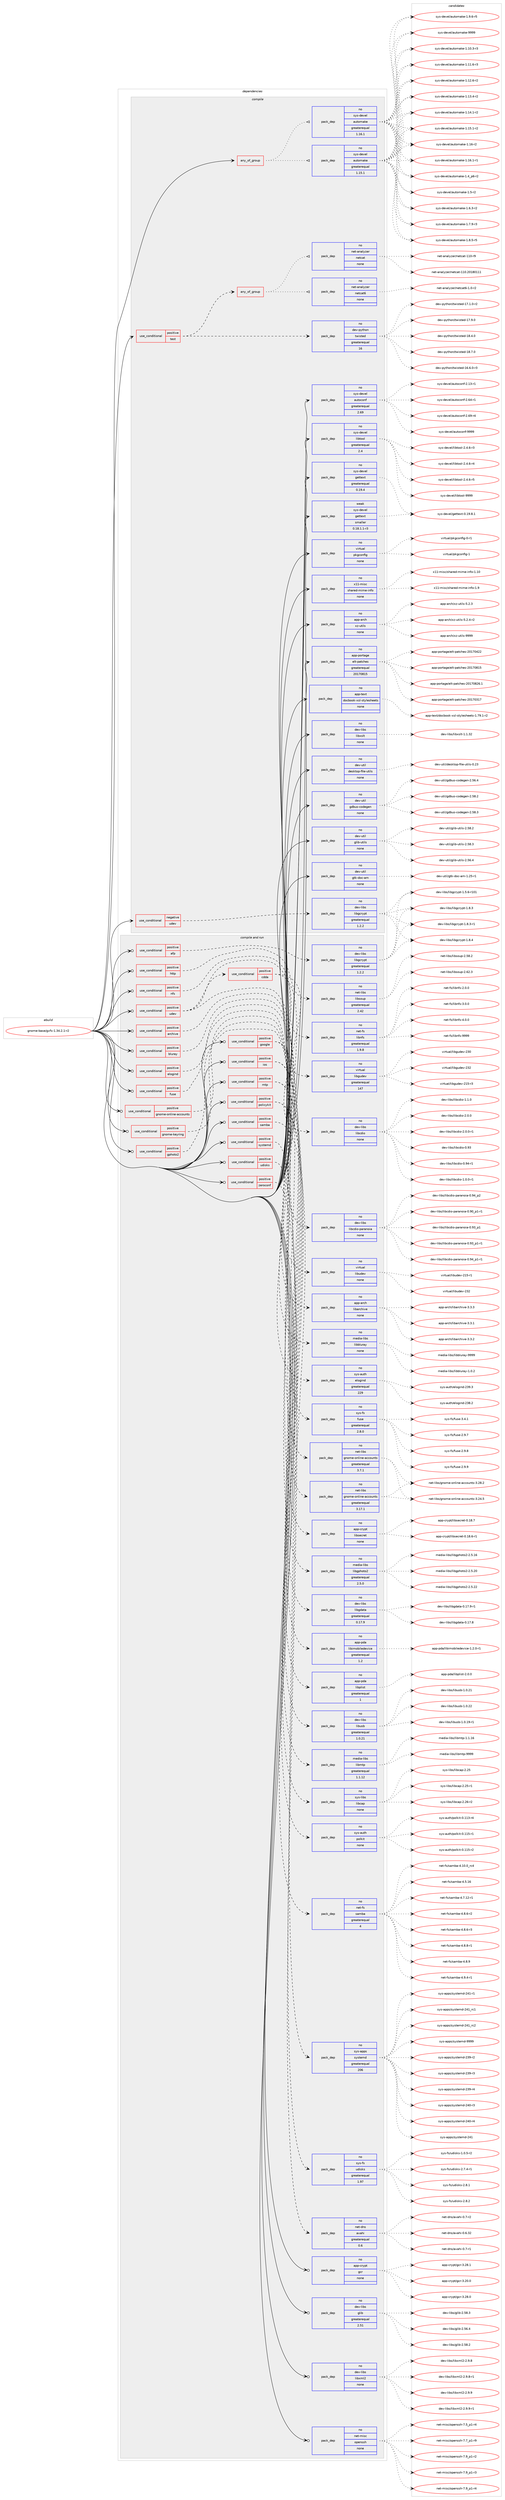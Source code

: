 digraph prolog {

# *************
# Graph options
# *************

newrank=true;
concentrate=true;
compound=true;
graph [rankdir=LR,fontname=Helvetica,fontsize=10,ranksep=1.5];#, ranksep=2.5, nodesep=0.2];
edge  [arrowhead=vee];
node  [fontname=Helvetica,fontsize=10];

# **********
# The ebuild
# **********

subgraph cluster_leftcol {
color=gray;
rank=same;
label=<<i>ebuild</i>>;
id [label="gnome-base/gvfs-1.34.2.1-r2", color=red, width=4, href="../gnome-base/gvfs-1.34.2.1-r2.svg"];
}

# ****************
# The dependencies
# ****************

subgraph cluster_midcol {
color=gray;
label=<<i>dependencies</i>>;
subgraph cluster_compile {
fillcolor="#eeeeee";
style=filled;
label=<<i>compile</i>>;
subgraph any23551 {
dependency1564470 [label=<<TABLE BORDER="0" CELLBORDER="1" CELLSPACING="0" CELLPADDING="4"><TR><TD CELLPADDING="10">any_of_group</TD></TR></TABLE>>, shape=none, color=red];subgraph pack1112667 {
dependency1564471 [label=<<TABLE BORDER="0" CELLBORDER="1" CELLSPACING="0" CELLPADDING="4" WIDTH="220"><TR><TD ROWSPAN="6" CELLPADDING="30">pack_dep</TD></TR><TR><TD WIDTH="110">no</TD></TR><TR><TD>sys-devel</TD></TR><TR><TD>automake</TD></TR><TR><TD>greaterequal</TD></TR><TR><TD>1.16.1</TD></TR></TABLE>>, shape=none, color=blue];
}
dependency1564470:e -> dependency1564471:w [weight=20,style="dotted",arrowhead="oinv"];
subgraph pack1112668 {
dependency1564472 [label=<<TABLE BORDER="0" CELLBORDER="1" CELLSPACING="0" CELLPADDING="4" WIDTH="220"><TR><TD ROWSPAN="6" CELLPADDING="30">pack_dep</TD></TR><TR><TD WIDTH="110">no</TD></TR><TR><TD>sys-devel</TD></TR><TR><TD>automake</TD></TR><TR><TD>greaterequal</TD></TR><TR><TD>1.15.1</TD></TR></TABLE>>, shape=none, color=blue];
}
dependency1564470:e -> dependency1564472:w [weight=20,style="dotted",arrowhead="oinv"];
}
id:e -> dependency1564470:w [weight=20,style="solid",arrowhead="vee"];
subgraph cond427641 {
dependency1564473 [label=<<TABLE BORDER="0" CELLBORDER="1" CELLSPACING="0" CELLPADDING="4"><TR><TD ROWSPAN="3" CELLPADDING="10">use_conditional</TD></TR><TR><TD>negative</TD></TR><TR><TD>udev</TD></TR></TABLE>>, shape=none, color=red];
subgraph pack1112669 {
dependency1564474 [label=<<TABLE BORDER="0" CELLBORDER="1" CELLSPACING="0" CELLPADDING="4" WIDTH="220"><TR><TD ROWSPAN="6" CELLPADDING="30">pack_dep</TD></TR><TR><TD WIDTH="110">no</TD></TR><TR><TD>dev-libs</TD></TR><TR><TD>libgcrypt</TD></TR><TR><TD>greaterequal</TD></TR><TR><TD>1.2.2</TD></TR></TABLE>>, shape=none, color=blue];
}
dependency1564473:e -> dependency1564474:w [weight=20,style="dashed",arrowhead="vee"];
}
id:e -> dependency1564473:w [weight=20,style="solid",arrowhead="vee"];
subgraph cond427642 {
dependency1564475 [label=<<TABLE BORDER="0" CELLBORDER="1" CELLSPACING="0" CELLPADDING="4"><TR><TD ROWSPAN="3" CELLPADDING="10">use_conditional</TD></TR><TR><TD>positive</TD></TR><TR><TD>test</TD></TR></TABLE>>, shape=none, color=red];
subgraph pack1112670 {
dependency1564476 [label=<<TABLE BORDER="0" CELLBORDER="1" CELLSPACING="0" CELLPADDING="4" WIDTH="220"><TR><TD ROWSPAN="6" CELLPADDING="30">pack_dep</TD></TR><TR><TD WIDTH="110">no</TD></TR><TR><TD>dev-python</TD></TR><TR><TD>twisted</TD></TR><TR><TD>greaterequal</TD></TR><TR><TD>16</TD></TR></TABLE>>, shape=none, color=blue];
}
dependency1564475:e -> dependency1564476:w [weight=20,style="dashed",arrowhead="vee"];
subgraph any23552 {
dependency1564477 [label=<<TABLE BORDER="0" CELLBORDER="1" CELLSPACING="0" CELLPADDING="4"><TR><TD CELLPADDING="10">any_of_group</TD></TR></TABLE>>, shape=none, color=red];subgraph pack1112671 {
dependency1564478 [label=<<TABLE BORDER="0" CELLBORDER="1" CELLSPACING="0" CELLPADDING="4" WIDTH="220"><TR><TD ROWSPAN="6" CELLPADDING="30">pack_dep</TD></TR><TR><TD WIDTH="110">no</TD></TR><TR><TD>net-analyzer</TD></TR><TR><TD>netcat</TD></TR><TR><TD>none</TD></TR><TR><TD></TD></TR></TABLE>>, shape=none, color=blue];
}
dependency1564477:e -> dependency1564478:w [weight=20,style="dotted",arrowhead="oinv"];
subgraph pack1112672 {
dependency1564479 [label=<<TABLE BORDER="0" CELLBORDER="1" CELLSPACING="0" CELLPADDING="4" WIDTH="220"><TR><TD ROWSPAN="6" CELLPADDING="30">pack_dep</TD></TR><TR><TD WIDTH="110">no</TD></TR><TR><TD>net-analyzer</TD></TR><TR><TD>netcat6</TD></TR><TR><TD>none</TD></TR><TR><TD></TD></TR></TABLE>>, shape=none, color=blue];
}
dependency1564477:e -> dependency1564479:w [weight=20,style="dotted",arrowhead="oinv"];
}
dependency1564475:e -> dependency1564477:w [weight=20,style="dashed",arrowhead="vee"];
}
id:e -> dependency1564475:w [weight=20,style="solid",arrowhead="vee"];
subgraph pack1112673 {
dependency1564480 [label=<<TABLE BORDER="0" CELLBORDER="1" CELLSPACING="0" CELLPADDING="4" WIDTH="220"><TR><TD ROWSPAN="6" CELLPADDING="30">pack_dep</TD></TR><TR><TD WIDTH="110">no</TD></TR><TR><TD>app-arch</TD></TR><TR><TD>xz-utils</TD></TR><TR><TD>none</TD></TR><TR><TD></TD></TR></TABLE>>, shape=none, color=blue];
}
id:e -> dependency1564480:w [weight=20,style="solid",arrowhead="vee"];
subgraph pack1112674 {
dependency1564481 [label=<<TABLE BORDER="0" CELLBORDER="1" CELLSPACING="0" CELLPADDING="4" WIDTH="220"><TR><TD ROWSPAN="6" CELLPADDING="30">pack_dep</TD></TR><TR><TD WIDTH="110">no</TD></TR><TR><TD>app-portage</TD></TR><TR><TD>elt-patches</TD></TR><TR><TD>greaterequal</TD></TR><TR><TD>20170815</TD></TR></TABLE>>, shape=none, color=blue];
}
id:e -> dependency1564481:w [weight=20,style="solid",arrowhead="vee"];
subgraph pack1112675 {
dependency1564482 [label=<<TABLE BORDER="0" CELLBORDER="1" CELLSPACING="0" CELLPADDING="4" WIDTH="220"><TR><TD ROWSPAN="6" CELLPADDING="30">pack_dep</TD></TR><TR><TD WIDTH="110">no</TD></TR><TR><TD>app-text</TD></TR><TR><TD>docbook-xsl-stylesheets</TD></TR><TR><TD>none</TD></TR><TR><TD></TD></TR></TABLE>>, shape=none, color=blue];
}
id:e -> dependency1564482:w [weight=20,style="solid",arrowhead="vee"];
subgraph pack1112676 {
dependency1564483 [label=<<TABLE BORDER="0" CELLBORDER="1" CELLSPACING="0" CELLPADDING="4" WIDTH="220"><TR><TD ROWSPAN="6" CELLPADDING="30">pack_dep</TD></TR><TR><TD WIDTH="110">no</TD></TR><TR><TD>dev-libs</TD></TR><TR><TD>libxslt</TD></TR><TR><TD>none</TD></TR><TR><TD></TD></TR></TABLE>>, shape=none, color=blue];
}
id:e -> dependency1564483:w [weight=20,style="solid",arrowhead="vee"];
subgraph pack1112677 {
dependency1564484 [label=<<TABLE BORDER="0" CELLBORDER="1" CELLSPACING="0" CELLPADDING="4" WIDTH="220"><TR><TD ROWSPAN="6" CELLPADDING="30">pack_dep</TD></TR><TR><TD WIDTH="110">no</TD></TR><TR><TD>dev-util</TD></TR><TR><TD>desktop-file-utils</TD></TR><TR><TD>none</TD></TR><TR><TD></TD></TR></TABLE>>, shape=none, color=blue];
}
id:e -> dependency1564484:w [weight=20,style="solid",arrowhead="vee"];
subgraph pack1112678 {
dependency1564485 [label=<<TABLE BORDER="0" CELLBORDER="1" CELLSPACING="0" CELLPADDING="4" WIDTH="220"><TR><TD ROWSPAN="6" CELLPADDING="30">pack_dep</TD></TR><TR><TD WIDTH="110">no</TD></TR><TR><TD>dev-util</TD></TR><TR><TD>gdbus-codegen</TD></TR><TR><TD>none</TD></TR><TR><TD></TD></TR></TABLE>>, shape=none, color=blue];
}
id:e -> dependency1564485:w [weight=20,style="solid",arrowhead="vee"];
subgraph pack1112679 {
dependency1564486 [label=<<TABLE BORDER="0" CELLBORDER="1" CELLSPACING="0" CELLPADDING="4" WIDTH="220"><TR><TD ROWSPAN="6" CELLPADDING="30">pack_dep</TD></TR><TR><TD WIDTH="110">no</TD></TR><TR><TD>dev-util</TD></TR><TR><TD>glib-utils</TD></TR><TR><TD>none</TD></TR><TR><TD></TD></TR></TABLE>>, shape=none, color=blue];
}
id:e -> dependency1564486:w [weight=20,style="solid",arrowhead="vee"];
subgraph pack1112680 {
dependency1564487 [label=<<TABLE BORDER="0" CELLBORDER="1" CELLSPACING="0" CELLPADDING="4" WIDTH="220"><TR><TD ROWSPAN="6" CELLPADDING="30">pack_dep</TD></TR><TR><TD WIDTH="110">no</TD></TR><TR><TD>dev-util</TD></TR><TR><TD>gtk-doc-am</TD></TR><TR><TD>none</TD></TR><TR><TD></TD></TR></TABLE>>, shape=none, color=blue];
}
id:e -> dependency1564487:w [weight=20,style="solid",arrowhead="vee"];
subgraph pack1112681 {
dependency1564488 [label=<<TABLE BORDER="0" CELLBORDER="1" CELLSPACING="0" CELLPADDING="4" WIDTH="220"><TR><TD ROWSPAN="6" CELLPADDING="30">pack_dep</TD></TR><TR><TD WIDTH="110">no</TD></TR><TR><TD>sys-devel</TD></TR><TR><TD>autoconf</TD></TR><TR><TD>greaterequal</TD></TR><TR><TD>2.69</TD></TR></TABLE>>, shape=none, color=blue];
}
id:e -> dependency1564488:w [weight=20,style="solid",arrowhead="vee"];
subgraph pack1112682 {
dependency1564489 [label=<<TABLE BORDER="0" CELLBORDER="1" CELLSPACING="0" CELLPADDING="4" WIDTH="220"><TR><TD ROWSPAN="6" CELLPADDING="30">pack_dep</TD></TR><TR><TD WIDTH="110">no</TD></TR><TR><TD>sys-devel</TD></TR><TR><TD>gettext</TD></TR><TR><TD>greaterequal</TD></TR><TR><TD>0.19.4</TD></TR></TABLE>>, shape=none, color=blue];
}
id:e -> dependency1564489:w [weight=20,style="solid",arrowhead="vee"];
subgraph pack1112683 {
dependency1564490 [label=<<TABLE BORDER="0" CELLBORDER="1" CELLSPACING="0" CELLPADDING="4" WIDTH="220"><TR><TD ROWSPAN="6" CELLPADDING="30">pack_dep</TD></TR><TR><TD WIDTH="110">no</TD></TR><TR><TD>sys-devel</TD></TR><TR><TD>libtool</TD></TR><TR><TD>greaterequal</TD></TR><TR><TD>2.4</TD></TR></TABLE>>, shape=none, color=blue];
}
id:e -> dependency1564490:w [weight=20,style="solid",arrowhead="vee"];
subgraph pack1112684 {
dependency1564491 [label=<<TABLE BORDER="0" CELLBORDER="1" CELLSPACING="0" CELLPADDING="4" WIDTH="220"><TR><TD ROWSPAN="6" CELLPADDING="30">pack_dep</TD></TR><TR><TD WIDTH="110">no</TD></TR><TR><TD>virtual</TD></TR><TR><TD>pkgconfig</TD></TR><TR><TD>none</TD></TR><TR><TD></TD></TR></TABLE>>, shape=none, color=blue];
}
id:e -> dependency1564491:w [weight=20,style="solid",arrowhead="vee"];
subgraph pack1112685 {
dependency1564492 [label=<<TABLE BORDER="0" CELLBORDER="1" CELLSPACING="0" CELLPADDING="4" WIDTH="220"><TR><TD ROWSPAN="6" CELLPADDING="30">pack_dep</TD></TR><TR><TD WIDTH="110">no</TD></TR><TR><TD>x11-misc</TD></TR><TR><TD>shared-mime-info</TD></TR><TR><TD>none</TD></TR><TR><TD></TD></TR></TABLE>>, shape=none, color=blue];
}
id:e -> dependency1564492:w [weight=20,style="solid",arrowhead="vee"];
subgraph pack1112686 {
dependency1564493 [label=<<TABLE BORDER="0" CELLBORDER="1" CELLSPACING="0" CELLPADDING="4" WIDTH="220"><TR><TD ROWSPAN="6" CELLPADDING="30">pack_dep</TD></TR><TR><TD WIDTH="110">weak</TD></TR><TR><TD>sys-devel</TD></TR><TR><TD>gettext</TD></TR><TR><TD>smaller</TD></TR><TR><TD>0.18.1.1-r3</TD></TR></TABLE>>, shape=none, color=blue];
}
id:e -> dependency1564493:w [weight=20,style="solid",arrowhead="vee"];
}
subgraph cluster_compileandrun {
fillcolor="#eeeeee";
style=filled;
label=<<i>compile and run</i>>;
subgraph cond427643 {
dependency1564494 [label=<<TABLE BORDER="0" CELLBORDER="1" CELLSPACING="0" CELLPADDING="4"><TR><TD ROWSPAN="3" CELLPADDING="10">use_conditional</TD></TR><TR><TD>positive</TD></TR><TR><TD>afp</TD></TR></TABLE>>, shape=none, color=red];
subgraph pack1112687 {
dependency1564495 [label=<<TABLE BORDER="0" CELLBORDER="1" CELLSPACING="0" CELLPADDING="4" WIDTH="220"><TR><TD ROWSPAN="6" CELLPADDING="30">pack_dep</TD></TR><TR><TD WIDTH="110">no</TD></TR><TR><TD>dev-libs</TD></TR><TR><TD>libgcrypt</TD></TR><TR><TD>greaterequal</TD></TR><TR><TD>1.2.2</TD></TR></TABLE>>, shape=none, color=blue];
}
dependency1564494:e -> dependency1564495:w [weight=20,style="dashed",arrowhead="vee"];
}
id:e -> dependency1564494:w [weight=20,style="solid",arrowhead="odotvee"];
subgraph cond427644 {
dependency1564496 [label=<<TABLE BORDER="0" CELLBORDER="1" CELLSPACING="0" CELLPADDING="4"><TR><TD ROWSPAN="3" CELLPADDING="10">use_conditional</TD></TR><TR><TD>positive</TD></TR><TR><TD>archive</TD></TR></TABLE>>, shape=none, color=red];
subgraph pack1112688 {
dependency1564497 [label=<<TABLE BORDER="0" CELLBORDER="1" CELLSPACING="0" CELLPADDING="4" WIDTH="220"><TR><TD ROWSPAN="6" CELLPADDING="30">pack_dep</TD></TR><TR><TD WIDTH="110">no</TD></TR><TR><TD>app-arch</TD></TR><TR><TD>libarchive</TD></TR><TR><TD>none</TD></TR><TR><TD></TD></TR></TABLE>>, shape=none, color=blue];
}
dependency1564496:e -> dependency1564497:w [weight=20,style="dashed",arrowhead="vee"];
}
id:e -> dependency1564496:w [weight=20,style="solid",arrowhead="odotvee"];
subgraph cond427645 {
dependency1564498 [label=<<TABLE BORDER="0" CELLBORDER="1" CELLSPACING="0" CELLPADDING="4"><TR><TD ROWSPAN="3" CELLPADDING="10">use_conditional</TD></TR><TR><TD>positive</TD></TR><TR><TD>bluray</TD></TR></TABLE>>, shape=none, color=red];
subgraph pack1112689 {
dependency1564499 [label=<<TABLE BORDER="0" CELLBORDER="1" CELLSPACING="0" CELLPADDING="4" WIDTH="220"><TR><TD ROWSPAN="6" CELLPADDING="30">pack_dep</TD></TR><TR><TD WIDTH="110">no</TD></TR><TR><TD>media-libs</TD></TR><TR><TD>libbluray</TD></TR><TR><TD>none</TD></TR><TR><TD></TD></TR></TABLE>>, shape=none, color=blue];
}
dependency1564498:e -> dependency1564499:w [weight=20,style="dashed",arrowhead="vee"];
}
id:e -> dependency1564498:w [weight=20,style="solid",arrowhead="odotvee"];
subgraph cond427646 {
dependency1564500 [label=<<TABLE BORDER="0" CELLBORDER="1" CELLSPACING="0" CELLPADDING="4"><TR><TD ROWSPAN="3" CELLPADDING="10">use_conditional</TD></TR><TR><TD>positive</TD></TR><TR><TD>elogind</TD></TR></TABLE>>, shape=none, color=red];
subgraph pack1112690 {
dependency1564501 [label=<<TABLE BORDER="0" CELLBORDER="1" CELLSPACING="0" CELLPADDING="4" WIDTH="220"><TR><TD ROWSPAN="6" CELLPADDING="30">pack_dep</TD></TR><TR><TD WIDTH="110">no</TD></TR><TR><TD>sys-auth</TD></TR><TR><TD>elogind</TD></TR><TR><TD>greaterequal</TD></TR><TR><TD>229</TD></TR></TABLE>>, shape=none, color=blue];
}
dependency1564500:e -> dependency1564501:w [weight=20,style="dashed",arrowhead="vee"];
}
id:e -> dependency1564500:w [weight=20,style="solid",arrowhead="odotvee"];
subgraph cond427647 {
dependency1564502 [label=<<TABLE BORDER="0" CELLBORDER="1" CELLSPACING="0" CELLPADDING="4"><TR><TD ROWSPAN="3" CELLPADDING="10">use_conditional</TD></TR><TR><TD>positive</TD></TR><TR><TD>fuse</TD></TR></TABLE>>, shape=none, color=red];
subgraph pack1112691 {
dependency1564503 [label=<<TABLE BORDER="0" CELLBORDER="1" CELLSPACING="0" CELLPADDING="4" WIDTH="220"><TR><TD ROWSPAN="6" CELLPADDING="30">pack_dep</TD></TR><TR><TD WIDTH="110">no</TD></TR><TR><TD>sys-fs</TD></TR><TR><TD>fuse</TD></TR><TR><TD>greaterequal</TD></TR><TR><TD>2.8.0</TD></TR></TABLE>>, shape=none, color=blue];
}
dependency1564502:e -> dependency1564503:w [weight=20,style="dashed",arrowhead="vee"];
}
id:e -> dependency1564502:w [weight=20,style="solid",arrowhead="odotvee"];
subgraph cond427648 {
dependency1564504 [label=<<TABLE BORDER="0" CELLBORDER="1" CELLSPACING="0" CELLPADDING="4"><TR><TD ROWSPAN="3" CELLPADDING="10">use_conditional</TD></TR><TR><TD>positive</TD></TR><TR><TD>gnome-keyring</TD></TR></TABLE>>, shape=none, color=red];
subgraph pack1112692 {
dependency1564505 [label=<<TABLE BORDER="0" CELLBORDER="1" CELLSPACING="0" CELLPADDING="4" WIDTH="220"><TR><TD ROWSPAN="6" CELLPADDING="30">pack_dep</TD></TR><TR><TD WIDTH="110">no</TD></TR><TR><TD>app-crypt</TD></TR><TR><TD>libsecret</TD></TR><TR><TD>none</TD></TR><TR><TD></TD></TR></TABLE>>, shape=none, color=blue];
}
dependency1564504:e -> dependency1564505:w [weight=20,style="dashed",arrowhead="vee"];
}
id:e -> dependency1564504:w [weight=20,style="solid",arrowhead="odotvee"];
subgraph cond427649 {
dependency1564506 [label=<<TABLE BORDER="0" CELLBORDER="1" CELLSPACING="0" CELLPADDING="4"><TR><TD ROWSPAN="3" CELLPADDING="10">use_conditional</TD></TR><TR><TD>positive</TD></TR><TR><TD>gnome-online-accounts</TD></TR></TABLE>>, shape=none, color=red];
subgraph pack1112693 {
dependency1564507 [label=<<TABLE BORDER="0" CELLBORDER="1" CELLSPACING="0" CELLPADDING="4" WIDTH="220"><TR><TD ROWSPAN="6" CELLPADDING="30">pack_dep</TD></TR><TR><TD WIDTH="110">no</TD></TR><TR><TD>net-libs</TD></TR><TR><TD>gnome-online-accounts</TD></TR><TR><TD>greaterequal</TD></TR><TR><TD>3.7.1</TD></TR></TABLE>>, shape=none, color=blue];
}
dependency1564506:e -> dependency1564507:w [weight=20,style="dashed",arrowhead="vee"];
}
id:e -> dependency1564506:w [weight=20,style="solid",arrowhead="odotvee"];
subgraph cond427650 {
dependency1564508 [label=<<TABLE BORDER="0" CELLBORDER="1" CELLSPACING="0" CELLPADDING="4"><TR><TD ROWSPAN="3" CELLPADDING="10">use_conditional</TD></TR><TR><TD>positive</TD></TR><TR><TD>google</TD></TR></TABLE>>, shape=none, color=red];
subgraph pack1112694 {
dependency1564509 [label=<<TABLE BORDER="0" CELLBORDER="1" CELLSPACING="0" CELLPADDING="4" WIDTH="220"><TR><TD ROWSPAN="6" CELLPADDING="30">pack_dep</TD></TR><TR><TD WIDTH="110">no</TD></TR><TR><TD>dev-libs</TD></TR><TR><TD>libgdata</TD></TR><TR><TD>greaterequal</TD></TR><TR><TD>0.17.9</TD></TR></TABLE>>, shape=none, color=blue];
}
dependency1564508:e -> dependency1564509:w [weight=20,style="dashed",arrowhead="vee"];
subgraph pack1112695 {
dependency1564510 [label=<<TABLE BORDER="0" CELLBORDER="1" CELLSPACING="0" CELLPADDING="4" WIDTH="220"><TR><TD ROWSPAN="6" CELLPADDING="30">pack_dep</TD></TR><TR><TD WIDTH="110">no</TD></TR><TR><TD>net-libs</TD></TR><TR><TD>gnome-online-accounts</TD></TR><TR><TD>greaterequal</TD></TR><TR><TD>3.17.1</TD></TR></TABLE>>, shape=none, color=blue];
}
dependency1564508:e -> dependency1564510:w [weight=20,style="dashed",arrowhead="vee"];
}
id:e -> dependency1564508:w [weight=20,style="solid",arrowhead="odotvee"];
subgraph cond427651 {
dependency1564511 [label=<<TABLE BORDER="0" CELLBORDER="1" CELLSPACING="0" CELLPADDING="4"><TR><TD ROWSPAN="3" CELLPADDING="10">use_conditional</TD></TR><TR><TD>positive</TD></TR><TR><TD>gphoto2</TD></TR></TABLE>>, shape=none, color=red];
subgraph pack1112696 {
dependency1564512 [label=<<TABLE BORDER="0" CELLBORDER="1" CELLSPACING="0" CELLPADDING="4" WIDTH="220"><TR><TD ROWSPAN="6" CELLPADDING="30">pack_dep</TD></TR><TR><TD WIDTH="110">no</TD></TR><TR><TD>media-libs</TD></TR><TR><TD>libgphoto2</TD></TR><TR><TD>greaterequal</TD></TR><TR><TD>2.5.0</TD></TR></TABLE>>, shape=none, color=blue];
}
dependency1564511:e -> dependency1564512:w [weight=20,style="dashed",arrowhead="vee"];
}
id:e -> dependency1564511:w [weight=20,style="solid",arrowhead="odotvee"];
subgraph cond427652 {
dependency1564513 [label=<<TABLE BORDER="0" CELLBORDER="1" CELLSPACING="0" CELLPADDING="4"><TR><TD ROWSPAN="3" CELLPADDING="10">use_conditional</TD></TR><TR><TD>positive</TD></TR><TR><TD>http</TD></TR></TABLE>>, shape=none, color=red];
subgraph pack1112697 {
dependency1564514 [label=<<TABLE BORDER="0" CELLBORDER="1" CELLSPACING="0" CELLPADDING="4" WIDTH="220"><TR><TD ROWSPAN="6" CELLPADDING="30">pack_dep</TD></TR><TR><TD WIDTH="110">no</TD></TR><TR><TD>net-libs</TD></TR><TR><TD>libsoup</TD></TR><TR><TD>greaterequal</TD></TR><TR><TD>2.42</TD></TR></TABLE>>, shape=none, color=blue];
}
dependency1564513:e -> dependency1564514:w [weight=20,style="dashed",arrowhead="vee"];
}
id:e -> dependency1564513:w [weight=20,style="solid",arrowhead="odotvee"];
subgraph cond427653 {
dependency1564515 [label=<<TABLE BORDER="0" CELLBORDER="1" CELLSPACING="0" CELLPADDING="4"><TR><TD ROWSPAN="3" CELLPADDING="10">use_conditional</TD></TR><TR><TD>positive</TD></TR><TR><TD>ios</TD></TR></TABLE>>, shape=none, color=red];
subgraph pack1112698 {
dependency1564516 [label=<<TABLE BORDER="0" CELLBORDER="1" CELLSPACING="0" CELLPADDING="4" WIDTH="220"><TR><TD ROWSPAN="6" CELLPADDING="30">pack_dep</TD></TR><TR><TD WIDTH="110">no</TD></TR><TR><TD>app-pda</TD></TR><TR><TD>libimobiledevice</TD></TR><TR><TD>greaterequal</TD></TR><TR><TD>1.2</TD></TR></TABLE>>, shape=none, color=blue];
}
dependency1564515:e -> dependency1564516:w [weight=20,style="dashed",arrowhead="vee"];
subgraph pack1112699 {
dependency1564517 [label=<<TABLE BORDER="0" CELLBORDER="1" CELLSPACING="0" CELLPADDING="4" WIDTH="220"><TR><TD ROWSPAN="6" CELLPADDING="30">pack_dep</TD></TR><TR><TD WIDTH="110">no</TD></TR><TR><TD>app-pda</TD></TR><TR><TD>libplist</TD></TR><TR><TD>greaterequal</TD></TR><TR><TD>1</TD></TR></TABLE>>, shape=none, color=blue];
}
dependency1564515:e -> dependency1564517:w [weight=20,style="dashed",arrowhead="vee"];
}
id:e -> dependency1564515:w [weight=20,style="solid",arrowhead="odotvee"];
subgraph cond427654 {
dependency1564518 [label=<<TABLE BORDER="0" CELLBORDER="1" CELLSPACING="0" CELLPADDING="4"><TR><TD ROWSPAN="3" CELLPADDING="10">use_conditional</TD></TR><TR><TD>positive</TD></TR><TR><TD>mtp</TD></TR></TABLE>>, shape=none, color=red];
subgraph pack1112700 {
dependency1564519 [label=<<TABLE BORDER="0" CELLBORDER="1" CELLSPACING="0" CELLPADDING="4" WIDTH="220"><TR><TD ROWSPAN="6" CELLPADDING="30">pack_dep</TD></TR><TR><TD WIDTH="110">no</TD></TR><TR><TD>dev-libs</TD></TR><TR><TD>libusb</TD></TR><TR><TD>greaterequal</TD></TR><TR><TD>1.0.21</TD></TR></TABLE>>, shape=none, color=blue];
}
dependency1564518:e -> dependency1564519:w [weight=20,style="dashed",arrowhead="vee"];
subgraph pack1112701 {
dependency1564520 [label=<<TABLE BORDER="0" CELLBORDER="1" CELLSPACING="0" CELLPADDING="4" WIDTH="220"><TR><TD ROWSPAN="6" CELLPADDING="30">pack_dep</TD></TR><TR><TD WIDTH="110">no</TD></TR><TR><TD>media-libs</TD></TR><TR><TD>libmtp</TD></TR><TR><TD>greaterequal</TD></TR><TR><TD>1.1.12</TD></TR></TABLE>>, shape=none, color=blue];
}
dependency1564518:e -> dependency1564520:w [weight=20,style="dashed",arrowhead="vee"];
}
id:e -> dependency1564518:w [weight=20,style="solid",arrowhead="odotvee"];
subgraph cond427655 {
dependency1564521 [label=<<TABLE BORDER="0" CELLBORDER="1" CELLSPACING="0" CELLPADDING="4"><TR><TD ROWSPAN="3" CELLPADDING="10">use_conditional</TD></TR><TR><TD>positive</TD></TR><TR><TD>nfs</TD></TR></TABLE>>, shape=none, color=red];
subgraph pack1112702 {
dependency1564522 [label=<<TABLE BORDER="0" CELLBORDER="1" CELLSPACING="0" CELLPADDING="4" WIDTH="220"><TR><TD ROWSPAN="6" CELLPADDING="30">pack_dep</TD></TR><TR><TD WIDTH="110">no</TD></TR><TR><TD>net-fs</TD></TR><TR><TD>libnfs</TD></TR><TR><TD>greaterequal</TD></TR><TR><TD>1.9.8</TD></TR></TABLE>>, shape=none, color=blue];
}
dependency1564521:e -> dependency1564522:w [weight=20,style="dashed",arrowhead="vee"];
}
id:e -> dependency1564521:w [weight=20,style="solid",arrowhead="odotvee"];
subgraph cond427656 {
dependency1564523 [label=<<TABLE BORDER="0" CELLBORDER="1" CELLSPACING="0" CELLPADDING="4"><TR><TD ROWSPAN="3" CELLPADDING="10">use_conditional</TD></TR><TR><TD>positive</TD></TR><TR><TD>policykit</TD></TR></TABLE>>, shape=none, color=red];
subgraph pack1112703 {
dependency1564524 [label=<<TABLE BORDER="0" CELLBORDER="1" CELLSPACING="0" CELLPADDING="4" WIDTH="220"><TR><TD ROWSPAN="6" CELLPADDING="30">pack_dep</TD></TR><TR><TD WIDTH="110">no</TD></TR><TR><TD>sys-auth</TD></TR><TR><TD>polkit</TD></TR><TR><TD>none</TD></TR><TR><TD></TD></TR></TABLE>>, shape=none, color=blue];
}
dependency1564523:e -> dependency1564524:w [weight=20,style="dashed",arrowhead="vee"];
subgraph pack1112704 {
dependency1564525 [label=<<TABLE BORDER="0" CELLBORDER="1" CELLSPACING="0" CELLPADDING="4" WIDTH="220"><TR><TD ROWSPAN="6" CELLPADDING="30">pack_dep</TD></TR><TR><TD WIDTH="110">no</TD></TR><TR><TD>sys-libs</TD></TR><TR><TD>libcap</TD></TR><TR><TD>none</TD></TR><TR><TD></TD></TR></TABLE>>, shape=none, color=blue];
}
dependency1564523:e -> dependency1564525:w [weight=20,style="dashed",arrowhead="vee"];
}
id:e -> dependency1564523:w [weight=20,style="solid",arrowhead="odotvee"];
subgraph cond427657 {
dependency1564526 [label=<<TABLE BORDER="0" CELLBORDER="1" CELLSPACING="0" CELLPADDING="4"><TR><TD ROWSPAN="3" CELLPADDING="10">use_conditional</TD></TR><TR><TD>positive</TD></TR><TR><TD>samba</TD></TR></TABLE>>, shape=none, color=red];
subgraph pack1112705 {
dependency1564527 [label=<<TABLE BORDER="0" CELLBORDER="1" CELLSPACING="0" CELLPADDING="4" WIDTH="220"><TR><TD ROWSPAN="6" CELLPADDING="30">pack_dep</TD></TR><TR><TD WIDTH="110">no</TD></TR><TR><TD>net-fs</TD></TR><TR><TD>samba</TD></TR><TR><TD>greaterequal</TD></TR><TR><TD>4</TD></TR></TABLE>>, shape=none, color=blue];
}
dependency1564526:e -> dependency1564527:w [weight=20,style="dashed",arrowhead="vee"];
}
id:e -> dependency1564526:w [weight=20,style="solid",arrowhead="odotvee"];
subgraph cond427658 {
dependency1564528 [label=<<TABLE BORDER="0" CELLBORDER="1" CELLSPACING="0" CELLPADDING="4"><TR><TD ROWSPAN="3" CELLPADDING="10">use_conditional</TD></TR><TR><TD>positive</TD></TR><TR><TD>systemd</TD></TR></TABLE>>, shape=none, color=red];
subgraph pack1112706 {
dependency1564529 [label=<<TABLE BORDER="0" CELLBORDER="1" CELLSPACING="0" CELLPADDING="4" WIDTH="220"><TR><TD ROWSPAN="6" CELLPADDING="30">pack_dep</TD></TR><TR><TD WIDTH="110">no</TD></TR><TR><TD>sys-apps</TD></TR><TR><TD>systemd</TD></TR><TR><TD>greaterequal</TD></TR><TR><TD>206</TD></TR></TABLE>>, shape=none, color=blue];
}
dependency1564528:e -> dependency1564529:w [weight=20,style="dashed",arrowhead="vee"];
}
id:e -> dependency1564528:w [weight=20,style="solid",arrowhead="odotvee"];
subgraph cond427659 {
dependency1564530 [label=<<TABLE BORDER="0" CELLBORDER="1" CELLSPACING="0" CELLPADDING="4"><TR><TD ROWSPAN="3" CELLPADDING="10">use_conditional</TD></TR><TR><TD>positive</TD></TR><TR><TD>udev</TD></TR></TABLE>>, shape=none, color=red];
subgraph cond427660 {
dependency1564531 [label=<<TABLE BORDER="0" CELLBORDER="1" CELLSPACING="0" CELLPADDING="4"><TR><TD ROWSPAN="3" CELLPADDING="10">use_conditional</TD></TR><TR><TD>positive</TD></TR><TR><TD>cdda</TD></TR></TABLE>>, shape=none, color=red];
subgraph pack1112707 {
dependency1564532 [label=<<TABLE BORDER="0" CELLBORDER="1" CELLSPACING="0" CELLPADDING="4" WIDTH="220"><TR><TD ROWSPAN="6" CELLPADDING="30">pack_dep</TD></TR><TR><TD WIDTH="110">no</TD></TR><TR><TD>dev-libs</TD></TR><TR><TD>libcdio</TD></TR><TR><TD>none</TD></TR><TR><TD></TD></TR></TABLE>>, shape=none, color=blue];
}
dependency1564531:e -> dependency1564532:w [weight=20,style="dashed",arrowhead="vee"];
subgraph pack1112708 {
dependency1564533 [label=<<TABLE BORDER="0" CELLBORDER="1" CELLSPACING="0" CELLPADDING="4" WIDTH="220"><TR><TD ROWSPAN="6" CELLPADDING="30">pack_dep</TD></TR><TR><TD WIDTH="110">no</TD></TR><TR><TD>dev-libs</TD></TR><TR><TD>libcdio-paranoia</TD></TR><TR><TD>none</TD></TR><TR><TD></TD></TR></TABLE>>, shape=none, color=blue];
}
dependency1564531:e -> dependency1564533:w [weight=20,style="dashed",arrowhead="vee"];
}
dependency1564530:e -> dependency1564531:w [weight=20,style="dashed",arrowhead="vee"];
subgraph pack1112709 {
dependency1564534 [label=<<TABLE BORDER="0" CELLBORDER="1" CELLSPACING="0" CELLPADDING="4" WIDTH="220"><TR><TD ROWSPAN="6" CELLPADDING="30">pack_dep</TD></TR><TR><TD WIDTH="110">no</TD></TR><TR><TD>virtual</TD></TR><TR><TD>libgudev</TD></TR><TR><TD>greaterequal</TD></TR><TR><TD>147</TD></TR></TABLE>>, shape=none, color=blue];
}
dependency1564530:e -> dependency1564534:w [weight=20,style="dashed",arrowhead="vee"];
subgraph pack1112710 {
dependency1564535 [label=<<TABLE BORDER="0" CELLBORDER="1" CELLSPACING="0" CELLPADDING="4" WIDTH="220"><TR><TD ROWSPAN="6" CELLPADDING="30">pack_dep</TD></TR><TR><TD WIDTH="110">no</TD></TR><TR><TD>virtual</TD></TR><TR><TD>libudev</TD></TR><TR><TD>none</TD></TR><TR><TD></TD></TR></TABLE>>, shape=none, color=blue];
}
dependency1564530:e -> dependency1564535:w [weight=20,style="dashed",arrowhead="vee"];
}
id:e -> dependency1564530:w [weight=20,style="solid",arrowhead="odotvee"];
subgraph cond427661 {
dependency1564536 [label=<<TABLE BORDER="0" CELLBORDER="1" CELLSPACING="0" CELLPADDING="4"><TR><TD ROWSPAN="3" CELLPADDING="10">use_conditional</TD></TR><TR><TD>positive</TD></TR><TR><TD>udisks</TD></TR></TABLE>>, shape=none, color=red];
subgraph pack1112711 {
dependency1564537 [label=<<TABLE BORDER="0" CELLBORDER="1" CELLSPACING="0" CELLPADDING="4" WIDTH="220"><TR><TD ROWSPAN="6" CELLPADDING="30">pack_dep</TD></TR><TR><TD WIDTH="110">no</TD></TR><TR><TD>sys-fs</TD></TR><TR><TD>udisks</TD></TR><TR><TD>greaterequal</TD></TR><TR><TD>1.97</TD></TR></TABLE>>, shape=none, color=blue];
}
dependency1564536:e -> dependency1564537:w [weight=20,style="dashed",arrowhead="vee"];
}
id:e -> dependency1564536:w [weight=20,style="solid",arrowhead="odotvee"];
subgraph cond427662 {
dependency1564538 [label=<<TABLE BORDER="0" CELLBORDER="1" CELLSPACING="0" CELLPADDING="4"><TR><TD ROWSPAN="3" CELLPADDING="10">use_conditional</TD></TR><TR><TD>positive</TD></TR><TR><TD>zeroconf</TD></TR></TABLE>>, shape=none, color=red];
subgraph pack1112712 {
dependency1564539 [label=<<TABLE BORDER="0" CELLBORDER="1" CELLSPACING="0" CELLPADDING="4" WIDTH="220"><TR><TD ROWSPAN="6" CELLPADDING="30">pack_dep</TD></TR><TR><TD WIDTH="110">no</TD></TR><TR><TD>net-dns</TD></TR><TR><TD>avahi</TD></TR><TR><TD>greaterequal</TD></TR><TR><TD>0.6</TD></TR></TABLE>>, shape=none, color=blue];
}
dependency1564538:e -> dependency1564539:w [weight=20,style="dashed",arrowhead="vee"];
}
id:e -> dependency1564538:w [weight=20,style="solid",arrowhead="odotvee"];
subgraph pack1112713 {
dependency1564540 [label=<<TABLE BORDER="0" CELLBORDER="1" CELLSPACING="0" CELLPADDING="4" WIDTH="220"><TR><TD ROWSPAN="6" CELLPADDING="30">pack_dep</TD></TR><TR><TD WIDTH="110">no</TD></TR><TR><TD>app-crypt</TD></TR><TR><TD>gcr</TD></TR><TR><TD>none</TD></TR><TR><TD></TD></TR></TABLE>>, shape=none, color=blue];
}
id:e -> dependency1564540:w [weight=20,style="solid",arrowhead="odotvee"];
subgraph pack1112714 {
dependency1564541 [label=<<TABLE BORDER="0" CELLBORDER="1" CELLSPACING="0" CELLPADDING="4" WIDTH="220"><TR><TD ROWSPAN="6" CELLPADDING="30">pack_dep</TD></TR><TR><TD WIDTH="110">no</TD></TR><TR><TD>dev-libs</TD></TR><TR><TD>glib</TD></TR><TR><TD>greaterequal</TD></TR><TR><TD>2.51</TD></TR></TABLE>>, shape=none, color=blue];
}
id:e -> dependency1564541:w [weight=20,style="solid",arrowhead="odotvee"];
subgraph pack1112715 {
dependency1564542 [label=<<TABLE BORDER="0" CELLBORDER="1" CELLSPACING="0" CELLPADDING="4" WIDTH="220"><TR><TD ROWSPAN="6" CELLPADDING="30">pack_dep</TD></TR><TR><TD WIDTH="110">no</TD></TR><TR><TD>dev-libs</TD></TR><TR><TD>libxml2</TD></TR><TR><TD>none</TD></TR><TR><TD></TD></TR></TABLE>>, shape=none, color=blue];
}
id:e -> dependency1564542:w [weight=20,style="solid",arrowhead="odotvee"];
subgraph pack1112716 {
dependency1564543 [label=<<TABLE BORDER="0" CELLBORDER="1" CELLSPACING="0" CELLPADDING="4" WIDTH="220"><TR><TD ROWSPAN="6" CELLPADDING="30">pack_dep</TD></TR><TR><TD WIDTH="110">no</TD></TR><TR><TD>net-misc</TD></TR><TR><TD>openssh</TD></TR><TR><TD>none</TD></TR><TR><TD></TD></TR></TABLE>>, shape=none, color=blue];
}
id:e -> dependency1564543:w [weight=20,style="solid",arrowhead="odotvee"];
}
subgraph cluster_run {
fillcolor="#eeeeee";
style=filled;
label=<<i>run</i>>;
}
}

# **************
# The candidates
# **************

subgraph cluster_choices {
rank=same;
color=gray;
label=<<i>candidates</i>>;

subgraph choice1112667 {
color=black;
nodesep=1;
choice11512111545100101118101108479711711611110997107101454946494846514511451 [label="sys-devel/automake-1.10.3-r3", color=red, width=4,href="../sys-devel/automake-1.10.3-r3.svg"];
choice11512111545100101118101108479711711611110997107101454946494946544511451 [label="sys-devel/automake-1.11.6-r3", color=red, width=4,href="../sys-devel/automake-1.11.6-r3.svg"];
choice11512111545100101118101108479711711611110997107101454946495046544511450 [label="sys-devel/automake-1.12.6-r2", color=red, width=4,href="../sys-devel/automake-1.12.6-r2.svg"];
choice11512111545100101118101108479711711611110997107101454946495146524511450 [label="sys-devel/automake-1.13.4-r2", color=red, width=4,href="../sys-devel/automake-1.13.4-r2.svg"];
choice11512111545100101118101108479711711611110997107101454946495246494511450 [label="sys-devel/automake-1.14.1-r2", color=red, width=4,href="../sys-devel/automake-1.14.1-r2.svg"];
choice11512111545100101118101108479711711611110997107101454946495346494511450 [label="sys-devel/automake-1.15.1-r2", color=red, width=4,href="../sys-devel/automake-1.15.1-r2.svg"];
choice1151211154510010111810110847971171161111099710710145494649544511450 [label="sys-devel/automake-1.16-r2", color=red, width=4,href="../sys-devel/automake-1.16-r2.svg"];
choice11512111545100101118101108479711711611110997107101454946495446494511449 [label="sys-devel/automake-1.16.1-r1", color=red, width=4,href="../sys-devel/automake-1.16.1-r1.svg"];
choice115121115451001011181011084797117116111109971071014549465295112544511450 [label="sys-devel/automake-1.4_p6-r2", color=red, width=4,href="../sys-devel/automake-1.4_p6-r2.svg"];
choice11512111545100101118101108479711711611110997107101454946534511450 [label="sys-devel/automake-1.5-r2", color=red, width=4,href="../sys-devel/automake-1.5-r2.svg"];
choice115121115451001011181011084797117116111109971071014549465446514511450 [label="sys-devel/automake-1.6.3-r2", color=red, width=4,href="../sys-devel/automake-1.6.3-r2.svg"];
choice115121115451001011181011084797117116111109971071014549465546574511451 [label="sys-devel/automake-1.7.9-r3", color=red, width=4,href="../sys-devel/automake-1.7.9-r3.svg"];
choice115121115451001011181011084797117116111109971071014549465646534511453 [label="sys-devel/automake-1.8.5-r5", color=red, width=4,href="../sys-devel/automake-1.8.5-r5.svg"];
choice115121115451001011181011084797117116111109971071014549465746544511453 [label="sys-devel/automake-1.9.6-r5", color=red, width=4,href="../sys-devel/automake-1.9.6-r5.svg"];
choice115121115451001011181011084797117116111109971071014557575757 [label="sys-devel/automake-9999", color=red, width=4,href="../sys-devel/automake-9999.svg"];
dependency1564471:e -> choice11512111545100101118101108479711711611110997107101454946494846514511451:w [style=dotted,weight="100"];
dependency1564471:e -> choice11512111545100101118101108479711711611110997107101454946494946544511451:w [style=dotted,weight="100"];
dependency1564471:e -> choice11512111545100101118101108479711711611110997107101454946495046544511450:w [style=dotted,weight="100"];
dependency1564471:e -> choice11512111545100101118101108479711711611110997107101454946495146524511450:w [style=dotted,weight="100"];
dependency1564471:e -> choice11512111545100101118101108479711711611110997107101454946495246494511450:w [style=dotted,weight="100"];
dependency1564471:e -> choice11512111545100101118101108479711711611110997107101454946495346494511450:w [style=dotted,weight="100"];
dependency1564471:e -> choice1151211154510010111810110847971171161111099710710145494649544511450:w [style=dotted,weight="100"];
dependency1564471:e -> choice11512111545100101118101108479711711611110997107101454946495446494511449:w [style=dotted,weight="100"];
dependency1564471:e -> choice115121115451001011181011084797117116111109971071014549465295112544511450:w [style=dotted,weight="100"];
dependency1564471:e -> choice11512111545100101118101108479711711611110997107101454946534511450:w [style=dotted,weight="100"];
dependency1564471:e -> choice115121115451001011181011084797117116111109971071014549465446514511450:w [style=dotted,weight="100"];
dependency1564471:e -> choice115121115451001011181011084797117116111109971071014549465546574511451:w [style=dotted,weight="100"];
dependency1564471:e -> choice115121115451001011181011084797117116111109971071014549465646534511453:w [style=dotted,weight="100"];
dependency1564471:e -> choice115121115451001011181011084797117116111109971071014549465746544511453:w [style=dotted,weight="100"];
dependency1564471:e -> choice115121115451001011181011084797117116111109971071014557575757:w [style=dotted,weight="100"];
}
subgraph choice1112668 {
color=black;
nodesep=1;
choice11512111545100101118101108479711711611110997107101454946494846514511451 [label="sys-devel/automake-1.10.3-r3", color=red, width=4,href="../sys-devel/automake-1.10.3-r3.svg"];
choice11512111545100101118101108479711711611110997107101454946494946544511451 [label="sys-devel/automake-1.11.6-r3", color=red, width=4,href="../sys-devel/automake-1.11.6-r3.svg"];
choice11512111545100101118101108479711711611110997107101454946495046544511450 [label="sys-devel/automake-1.12.6-r2", color=red, width=4,href="../sys-devel/automake-1.12.6-r2.svg"];
choice11512111545100101118101108479711711611110997107101454946495146524511450 [label="sys-devel/automake-1.13.4-r2", color=red, width=4,href="../sys-devel/automake-1.13.4-r2.svg"];
choice11512111545100101118101108479711711611110997107101454946495246494511450 [label="sys-devel/automake-1.14.1-r2", color=red, width=4,href="../sys-devel/automake-1.14.1-r2.svg"];
choice11512111545100101118101108479711711611110997107101454946495346494511450 [label="sys-devel/automake-1.15.1-r2", color=red, width=4,href="../sys-devel/automake-1.15.1-r2.svg"];
choice1151211154510010111810110847971171161111099710710145494649544511450 [label="sys-devel/automake-1.16-r2", color=red, width=4,href="../sys-devel/automake-1.16-r2.svg"];
choice11512111545100101118101108479711711611110997107101454946495446494511449 [label="sys-devel/automake-1.16.1-r1", color=red, width=4,href="../sys-devel/automake-1.16.1-r1.svg"];
choice115121115451001011181011084797117116111109971071014549465295112544511450 [label="sys-devel/automake-1.4_p6-r2", color=red, width=4,href="../sys-devel/automake-1.4_p6-r2.svg"];
choice11512111545100101118101108479711711611110997107101454946534511450 [label="sys-devel/automake-1.5-r2", color=red, width=4,href="../sys-devel/automake-1.5-r2.svg"];
choice115121115451001011181011084797117116111109971071014549465446514511450 [label="sys-devel/automake-1.6.3-r2", color=red, width=4,href="../sys-devel/automake-1.6.3-r2.svg"];
choice115121115451001011181011084797117116111109971071014549465546574511451 [label="sys-devel/automake-1.7.9-r3", color=red, width=4,href="../sys-devel/automake-1.7.9-r3.svg"];
choice115121115451001011181011084797117116111109971071014549465646534511453 [label="sys-devel/automake-1.8.5-r5", color=red, width=4,href="../sys-devel/automake-1.8.5-r5.svg"];
choice115121115451001011181011084797117116111109971071014549465746544511453 [label="sys-devel/automake-1.9.6-r5", color=red, width=4,href="../sys-devel/automake-1.9.6-r5.svg"];
choice115121115451001011181011084797117116111109971071014557575757 [label="sys-devel/automake-9999", color=red, width=4,href="../sys-devel/automake-9999.svg"];
dependency1564472:e -> choice11512111545100101118101108479711711611110997107101454946494846514511451:w [style=dotted,weight="100"];
dependency1564472:e -> choice11512111545100101118101108479711711611110997107101454946494946544511451:w [style=dotted,weight="100"];
dependency1564472:e -> choice11512111545100101118101108479711711611110997107101454946495046544511450:w [style=dotted,weight="100"];
dependency1564472:e -> choice11512111545100101118101108479711711611110997107101454946495146524511450:w [style=dotted,weight="100"];
dependency1564472:e -> choice11512111545100101118101108479711711611110997107101454946495246494511450:w [style=dotted,weight="100"];
dependency1564472:e -> choice11512111545100101118101108479711711611110997107101454946495346494511450:w [style=dotted,weight="100"];
dependency1564472:e -> choice1151211154510010111810110847971171161111099710710145494649544511450:w [style=dotted,weight="100"];
dependency1564472:e -> choice11512111545100101118101108479711711611110997107101454946495446494511449:w [style=dotted,weight="100"];
dependency1564472:e -> choice115121115451001011181011084797117116111109971071014549465295112544511450:w [style=dotted,weight="100"];
dependency1564472:e -> choice11512111545100101118101108479711711611110997107101454946534511450:w [style=dotted,weight="100"];
dependency1564472:e -> choice115121115451001011181011084797117116111109971071014549465446514511450:w [style=dotted,weight="100"];
dependency1564472:e -> choice115121115451001011181011084797117116111109971071014549465546574511451:w [style=dotted,weight="100"];
dependency1564472:e -> choice115121115451001011181011084797117116111109971071014549465646534511453:w [style=dotted,weight="100"];
dependency1564472:e -> choice115121115451001011181011084797117116111109971071014549465746544511453:w [style=dotted,weight="100"];
dependency1564472:e -> choice115121115451001011181011084797117116111109971071014557575757:w [style=dotted,weight="100"];
}
subgraph choice1112669 {
color=black;
nodesep=1;
choice100101118451081059811547108105981039911412111211645494653465445114494849 [label="dev-libs/libgcrypt-1.5.6-r101", color=red, width=4,href="../dev-libs/libgcrypt-1.5.6-r101.svg"];
choice1001011184510810598115471081059810399114121112116454946564651 [label="dev-libs/libgcrypt-1.8.3", color=red, width=4,href="../dev-libs/libgcrypt-1.8.3.svg"];
choice10010111845108105981154710810598103991141211121164549465646514511449 [label="dev-libs/libgcrypt-1.8.3-r1", color=red, width=4,href="../dev-libs/libgcrypt-1.8.3-r1.svg"];
choice1001011184510810598115471081059810399114121112116454946564652 [label="dev-libs/libgcrypt-1.8.4", color=red, width=4,href="../dev-libs/libgcrypt-1.8.4.svg"];
dependency1564474:e -> choice100101118451081059811547108105981039911412111211645494653465445114494849:w [style=dotted,weight="100"];
dependency1564474:e -> choice1001011184510810598115471081059810399114121112116454946564651:w [style=dotted,weight="100"];
dependency1564474:e -> choice10010111845108105981154710810598103991141211121164549465646514511449:w [style=dotted,weight="100"];
dependency1564474:e -> choice1001011184510810598115471081059810399114121112116454946564652:w [style=dotted,weight="100"];
}
subgraph choice1112670 {
color=black;
nodesep=1;
choice1001011184511212111610411111047116119105115116101100454954465446484511451 [label="dev-python/twisted-16.6.0-r3", color=red, width=4,href="../dev-python/twisted-16.6.0-r3.svg"];
choice1001011184511212111610411111047116119105115116101100454955464946484511450 [label="dev-python/twisted-17.1.0-r2", color=red, width=4,href="../dev-python/twisted-17.1.0-r2.svg"];
choice100101118451121211161041111104711611910511511610110045495546574648 [label="dev-python/twisted-17.9.0", color=red, width=4,href="../dev-python/twisted-17.9.0.svg"];
choice100101118451121211161041111104711611910511511610110045495646524648 [label="dev-python/twisted-18.4.0", color=red, width=4,href="../dev-python/twisted-18.4.0.svg"];
choice100101118451121211161041111104711611910511511610110045495646554648 [label="dev-python/twisted-18.7.0", color=red, width=4,href="../dev-python/twisted-18.7.0.svg"];
dependency1564476:e -> choice1001011184511212111610411111047116119105115116101100454954465446484511451:w [style=dotted,weight="100"];
dependency1564476:e -> choice1001011184511212111610411111047116119105115116101100454955464946484511450:w [style=dotted,weight="100"];
dependency1564476:e -> choice100101118451121211161041111104711611910511511610110045495546574648:w [style=dotted,weight="100"];
dependency1564476:e -> choice100101118451121211161041111104711611910511511610110045495646524648:w [style=dotted,weight="100"];
dependency1564476:e -> choice100101118451121211161041111104711611910511511610110045495646554648:w [style=dotted,weight="100"];
}
subgraph choice1112671 {
color=black;
nodesep=1;
choice110101116459711097108121122101114471101011169997116454949484511457 [label="net-analyzer/netcat-110-r9", color=red, width=4,href="../net-analyzer/netcat-110-r9.svg"];
choice11010111645971109710812112210111447110101116999711645494948465048495648494949 [label="net-analyzer/netcat-110.20180111", color=red, width=4,href="../net-analyzer/netcat-110.20180111.svg"];
dependency1564478:e -> choice110101116459711097108121122101114471101011169997116454949484511457:w [style=dotted,weight="100"];
dependency1564478:e -> choice11010111645971109710812112210111447110101116999711645494948465048495648494949:w [style=dotted,weight="100"];
}
subgraph choice1112672 {
color=black;
nodesep=1;
choice11010111645971109710812112210111447110101116999711654454946484511450 [label="net-analyzer/netcat6-1.0-r2", color=red, width=4,href="../net-analyzer/netcat6-1.0-r2.svg"];
dependency1564479:e -> choice11010111645971109710812112210111447110101116999711654454946484511450:w [style=dotted,weight="100"];
}
subgraph choice1112673 {
color=black;
nodesep=1;
choice971121124597114991044712012245117116105108115455346504651 [label="app-arch/xz-utils-5.2.3", color=red, width=4,href="../app-arch/xz-utils-5.2.3.svg"];
choice9711211245971149910447120122451171161051081154553465046524511450 [label="app-arch/xz-utils-5.2.4-r2", color=red, width=4,href="../app-arch/xz-utils-5.2.4-r2.svg"];
choice9711211245971149910447120122451171161051081154557575757 [label="app-arch/xz-utils-9999", color=red, width=4,href="../app-arch/xz-utils-9999.svg"];
dependency1564480:e -> choice971121124597114991044712012245117116105108115455346504651:w [style=dotted,weight="100"];
dependency1564480:e -> choice9711211245971149910447120122451171161051081154553465046524511450:w [style=dotted,weight="100"];
dependency1564480:e -> choice9711211245971149910447120122451171161051081154557575757:w [style=dotted,weight="100"];
}
subgraph choice1112674 {
color=black;
nodesep=1;
choice97112112451121111141169710310147101108116451129711699104101115455048495548514955 [label="app-portage/elt-patches-20170317", color=red, width=4,href="../app-portage/elt-patches-20170317.svg"];
choice97112112451121111141169710310147101108116451129711699104101115455048495548525050 [label="app-portage/elt-patches-20170422", color=red, width=4,href="../app-portage/elt-patches-20170422.svg"];
choice97112112451121111141169710310147101108116451129711699104101115455048495548564953 [label="app-portage/elt-patches-20170815", color=red, width=4,href="../app-portage/elt-patches-20170815.svg"];
choice971121124511211111411697103101471011081164511297116991041011154550484955485650544649 [label="app-portage/elt-patches-20170826.1", color=red, width=4,href="../app-portage/elt-patches-20170826.1.svg"];
dependency1564481:e -> choice97112112451121111141169710310147101108116451129711699104101115455048495548514955:w [style=dotted,weight="100"];
dependency1564481:e -> choice97112112451121111141169710310147101108116451129711699104101115455048495548525050:w [style=dotted,weight="100"];
dependency1564481:e -> choice97112112451121111141169710310147101108116451129711699104101115455048495548564953:w [style=dotted,weight="100"];
dependency1564481:e -> choice971121124511211111411697103101471011081164511297116991041011154550484955485650544649:w [style=dotted,weight="100"];
}
subgraph choice1112675 {
color=black;
nodesep=1;
choice97112112451161011201164710011199981111111074512011510845115116121108101115104101101116115454946555746494511450 [label="app-text/docbook-xsl-stylesheets-1.79.1-r2", color=red, width=4,href="../app-text/docbook-xsl-stylesheets-1.79.1-r2.svg"];
dependency1564482:e -> choice97112112451161011201164710011199981111111074512011510845115116121108101115104101101116115454946555746494511450:w [style=dotted,weight="100"];
}
subgraph choice1112676 {
color=black;
nodesep=1;
choice1001011184510810598115471081059812011510811645494649465150 [label="dev-libs/libxslt-1.1.32", color=red, width=4,href="../dev-libs/libxslt-1.1.32.svg"];
dependency1564483:e -> choice1001011184510810598115471081059812011510811645494649465150:w [style=dotted,weight="100"];
}
subgraph choice1112677 {
color=black;
nodesep=1;
choice100101118451171161051084710010111510711611111245102105108101451171161051081154548465051 [label="dev-util/desktop-file-utils-0.23", color=red, width=4,href="../dev-util/desktop-file-utils-0.23.svg"];
dependency1564484:e -> choice100101118451171161051084710010111510711611111245102105108101451171161051081154548465051:w [style=dotted,weight="100"];
}
subgraph choice1112678 {
color=black;
nodesep=1;
choice100101118451171161051084710310098117115459911110010110310111045504653544652 [label="dev-util/gdbus-codegen-2.56.4", color=red, width=4,href="../dev-util/gdbus-codegen-2.56.4.svg"];
choice100101118451171161051084710310098117115459911110010110310111045504653564650 [label="dev-util/gdbus-codegen-2.58.2", color=red, width=4,href="../dev-util/gdbus-codegen-2.58.2.svg"];
choice100101118451171161051084710310098117115459911110010110310111045504653564651 [label="dev-util/gdbus-codegen-2.58.3", color=red, width=4,href="../dev-util/gdbus-codegen-2.58.3.svg"];
dependency1564485:e -> choice100101118451171161051084710310098117115459911110010110310111045504653544652:w [style=dotted,weight="100"];
dependency1564485:e -> choice100101118451171161051084710310098117115459911110010110310111045504653564650:w [style=dotted,weight="100"];
dependency1564485:e -> choice100101118451171161051084710310098117115459911110010110310111045504653564651:w [style=dotted,weight="100"];
}
subgraph choice1112679 {
color=black;
nodesep=1;
choice1001011184511711610510847103108105984511711610510811545504653544652 [label="dev-util/glib-utils-2.56.4", color=red, width=4,href="../dev-util/glib-utils-2.56.4.svg"];
choice1001011184511711610510847103108105984511711610510811545504653564650 [label="dev-util/glib-utils-2.58.2", color=red, width=4,href="../dev-util/glib-utils-2.58.2.svg"];
choice1001011184511711610510847103108105984511711610510811545504653564651 [label="dev-util/glib-utils-2.58.3", color=red, width=4,href="../dev-util/glib-utils-2.58.3.svg"];
dependency1564486:e -> choice1001011184511711610510847103108105984511711610510811545504653544652:w [style=dotted,weight="100"];
dependency1564486:e -> choice1001011184511711610510847103108105984511711610510811545504653564650:w [style=dotted,weight="100"];
dependency1564486:e -> choice1001011184511711610510847103108105984511711610510811545504653564651:w [style=dotted,weight="100"];
}
subgraph choice1112680 {
color=black;
nodesep=1;
choice10010111845117116105108471031161074510011199459710945494650534511449 [label="dev-util/gtk-doc-am-1.25-r1", color=red, width=4,href="../dev-util/gtk-doc-am-1.25-r1.svg"];
dependency1564487:e -> choice10010111845117116105108471031161074510011199459710945494650534511449:w [style=dotted,weight="100"];
}
subgraph choice1112681 {
color=black;
nodesep=1;
choice1151211154510010111810110847971171161119911111010245504649514511449 [label="sys-devel/autoconf-2.13-r1", color=red, width=4,href="../sys-devel/autoconf-2.13-r1.svg"];
choice1151211154510010111810110847971171161119911111010245504654524511449 [label="sys-devel/autoconf-2.64-r1", color=red, width=4,href="../sys-devel/autoconf-2.64-r1.svg"];
choice1151211154510010111810110847971171161119911111010245504654574511452 [label="sys-devel/autoconf-2.69-r4", color=red, width=4,href="../sys-devel/autoconf-2.69-r4.svg"];
choice115121115451001011181011084797117116111991111101024557575757 [label="sys-devel/autoconf-9999", color=red, width=4,href="../sys-devel/autoconf-9999.svg"];
dependency1564488:e -> choice1151211154510010111810110847971171161119911111010245504649514511449:w [style=dotted,weight="100"];
dependency1564488:e -> choice1151211154510010111810110847971171161119911111010245504654524511449:w [style=dotted,weight="100"];
dependency1564488:e -> choice1151211154510010111810110847971171161119911111010245504654574511452:w [style=dotted,weight="100"];
dependency1564488:e -> choice115121115451001011181011084797117116111991111101024557575757:w [style=dotted,weight="100"];
}
subgraph choice1112682 {
color=black;
nodesep=1;
choice1151211154510010111810110847103101116116101120116454846495746564649 [label="sys-devel/gettext-0.19.8.1", color=red, width=4,href="../sys-devel/gettext-0.19.8.1.svg"];
dependency1564489:e -> choice1151211154510010111810110847103101116116101120116454846495746564649:w [style=dotted,weight="100"];
}
subgraph choice1112683 {
color=black;
nodesep=1;
choice1151211154510010111810110847108105981161111111084550465246544511451 [label="sys-devel/libtool-2.4.6-r3", color=red, width=4,href="../sys-devel/libtool-2.4.6-r3.svg"];
choice1151211154510010111810110847108105981161111111084550465246544511452 [label="sys-devel/libtool-2.4.6-r4", color=red, width=4,href="../sys-devel/libtool-2.4.6-r4.svg"];
choice1151211154510010111810110847108105981161111111084550465246544511453 [label="sys-devel/libtool-2.4.6-r5", color=red, width=4,href="../sys-devel/libtool-2.4.6-r5.svg"];
choice1151211154510010111810110847108105981161111111084557575757 [label="sys-devel/libtool-9999", color=red, width=4,href="../sys-devel/libtool-9999.svg"];
dependency1564490:e -> choice1151211154510010111810110847108105981161111111084550465246544511451:w [style=dotted,weight="100"];
dependency1564490:e -> choice1151211154510010111810110847108105981161111111084550465246544511452:w [style=dotted,weight="100"];
dependency1564490:e -> choice1151211154510010111810110847108105981161111111084550465246544511453:w [style=dotted,weight="100"];
dependency1564490:e -> choice1151211154510010111810110847108105981161111111084557575757:w [style=dotted,weight="100"];
}
subgraph choice1112684 {
color=black;
nodesep=1;
choice11810511411611797108471121071039911111010210510345484511449 [label="virtual/pkgconfig-0-r1", color=red, width=4,href="../virtual/pkgconfig-0-r1.svg"];
choice1181051141161179710847112107103991111101021051034549 [label="virtual/pkgconfig-1", color=red, width=4,href="../virtual/pkgconfig-1.svg"];
dependency1564491:e -> choice11810511411611797108471121071039911111010210510345484511449:w [style=dotted,weight="100"];
dependency1564491:e -> choice1181051141161179710847112107103991111101021051034549:w [style=dotted,weight="100"];
}
subgraph choice1112685 {
color=black;
nodesep=1;
choice12049494510910511599471151049711410110045109105109101451051101021114549464948 [label="x11-misc/shared-mime-info-1.10", color=red, width=4,href="../x11-misc/shared-mime-info-1.10.svg"];
choice120494945109105115994711510497114101100451091051091014510511010211145494657 [label="x11-misc/shared-mime-info-1.9", color=red, width=4,href="../x11-misc/shared-mime-info-1.9.svg"];
dependency1564492:e -> choice12049494510910511599471151049711410110045109105109101451051101021114549464948:w [style=dotted,weight="100"];
dependency1564492:e -> choice120494945109105115994711510497114101100451091051091014510511010211145494657:w [style=dotted,weight="100"];
}
subgraph choice1112686 {
color=black;
nodesep=1;
choice1151211154510010111810110847103101116116101120116454846495746564649 [label="sys-devel/gettext-0.19.8.1", color=red, width=4,href="../sys-devel/gettext-0.19.8.1.svg"];
dependency1564493:e -> choice1151211154510010111810110847103101116116101120116454846495746564649:w [style=dotted,weight="100"];
}
subgraph choice1112687 {
color=black;
nodesep=1;
choice100101118451081059811547108105981039911412111211645494653465445114494849 [label="dev-libs/libgcrypt-1.5.6-r101", color=red, width=4,href="../dev-libs/libgcrypt-1.5.6-r101.svg"];
choice1001011184510810598115471081059810399114121112116454946564651 [label="dev-libs/libgcrypt-1.8.3", color=red, width=4,href="../dev-libs/libgcrypt-1.8.3.svg"];
choice10010111845108105981154710810598103991141211121164549465646514511449 [label="dev-libs/libgcrypt-1.8.3-r1", color=red, width=4,href="../dev-libs/libgcrypt-1.8.3-r1.svg"];
choice1001011184510810598115471081059810399114121112116454946564652 [label="dev-libs/libgcrypt-1.8.4", color=red, width=4,href="../dev-libs/libgcrypt-1.8.4.svg"];
dependency1564495:e -> choice100101118451081059811547108105981039911412111211645494653465445114494849:w [style=dotted,weight="100"];
dependency1564495:e -> choice1001011184510810598115471081059810399114121112116454946564651:w [style=dotted,weight="100"];
dependency1564495:e -> choice10010111845108105981154710810598103991141211121164549465646514511449:w [style=dotted,weight="100"];
dependency1564495:e -> choice1001011184510810598115471081059810399114121112116454946564652:w [style=dotted,weight="100"];
}
subgraph choice1112688 {
color=black;
nodesep=1;
choice9711211245971149910447108105989711499104105118101455146514649 [label="app-arch/libarchive-3.3.1", color=red, width=4,href="../app-arch/libarchive-3.3.1.svg"];
choice9711211245971149910447108105989711499104105118101455146514650 [label="app-arch/libarchive-3.3.2", color=red, width=4,href="../app-arch/libarchive-3.3.2.svg"];
choice9711211245971149910447108105989711499104105118101455146514651 [label="app-arch/libarchive-3.3.3", color=red, width=4,href="../app-arch/libarchive-3.3.3.svg"];
dependency1564497:e -> choice9711211245971149910447108105989711499104105118101455146514649:w [style=dotted,weight="100"];
dependency1564497:e -> choice9711211245971149910447108105989711499104105118101455146514650:w [style=dotted,weight="100"];
dependency1564497:e -> choice9711211245971149910447108105989711499104105118101455146514651:w [style=dotted,weight="100"];
}
subgraph choice1112689 {
color=black;
nodesep=1;
choice10910110010597451081059811547108105989810811711497121454946484650 [label="media-libs/libbluray-1.0.2", color=red, width=4,href="../media-libs/libbluray-1.0.2.svg"];
choice109101100105974510810598115471081059898108117114971214557575757 [label="media-libs/libbluray-9999", color=red, width=4,href="../media-libs/libbluray-9999.svg"];
dependency1564499:e -> choice10910110010597451081059811547108105989810811711497121454946484650:w [style=dotted,weight="100"];
dependency1564499:e -> choice109101100105974510810598115471081059898108117114971214557575757:w [style=dotted,weight="100"];
}
subgraph choice1112690 {
color=black;
nodesep=1;
choice115121115459711711610447101108111103105110100455051564650 [label="sys-auth/elogind-238.2", color=red, width=4,href="../sys-auth/elogind-238.2.svg"];
choice115121115459711711610447101108111103105110100455051574651 [label="sys-auth/elogind-239.3", color=red, width=4,href="../sys-auth/elogind-239.3.svg"];
dependency1564501:e -> choice115121115459711711610447101108111103105110100455051564650:w [style=dotted,weight="100"];
dependency1564501:e -> choice115121115459711711610447101108111103105110100455051574651:w [style=dotted,weight="100"];
}
subgraph choice1112691 {
color=black;
nodesep=1;
choice1151211154510211547102117115101455046574655 [label="sys-fs/fuse-2.9.7", color=red, width=4,href="../sys-fs/fuse-2.9.7.svg"];
choice1151211154510211547102117115101455046574656 [label="sys-fs/fuse-2.9.8", color=red, width=4,href="../sys-fs/fuse-2.9.8.svg"];
choice1151211154510211547102117115101455046574657 [label="sys-fs/fuse-2.9.9", color=red, width=4,href="../sys-fs/fuse-2.9.9.svg"];
choice1151211154510211547102117115101455146524649 [label="sys-fs/fuse-3.4.1", color=red, width=4,href="../sys-fs/fuse-3.4.1.svg"];
dependency1564503:e -> choice1151211154510211547102117115101455046574655:w [style=dotted,weight="100"];
dependency1564503:e -> choice1151211154510211547102117115101455046574656:w [style=dotted,weight="100"];
dependency1564503:e -> choice1151211154510211547102117115101455046574657:w [style=dotted,weight="100"];
dependency1564503:e -> choice1151211154510211547102117115101455146524649:w [style=dotted,weight="100"];
}
subgraph choice1112692 {
color=black;
nodesep=1;
choice971121124599114121112116471081059811510199114101116454846495646544511449 [label="app-crypt/libsecret-0.18.6-r1", color=red, width=4,href="../app-crypt/libsecret-0.18.6-r1.svg"];
choice97112112459911412111211647108105981151019911410111645484649564655 [label="app-crypt/libsecret-0.18.7", color=red, width=4,href="../app-crypt/libsecret-0.18.7.svg"];
dependency1564505:e -> choice971121124599114121112116471081059811510199114101116454846495646544511449:w [style=dotted,weight="100"];
dependency1564505:e -> choice97112112459911412111211647108105981151019911410111645484649564655:w [style=dotted,weight="100"];
}
subgraph choice1112693 {
color=black;
nodesep=1;
choice110101116451081059811547103110111109101451111101081051101014597999911111711011611545514650524653 [label="net-libs/gnome-online-accounts-3.24.5", color=red, width=4,href="../net-libs/gnome-online-accounts-3.24.5.svg"];
choice110101116451081059811547103110111109101451111101081051101014597999911111711011611545514650564650 [label="net-libs/gnome-online-accounts-3.28.2", color=red, width=4,href="../net-libs/gnome-online-accounts-3.28.2.svg"];
dependency1564507:e -> choice110101116451081059811547103110111109101451111101081051101014597999911111711011611545514650524653:w [style=dotted,weight="100"];
dependency1564507:e -> choice110101116451081059811547103110111109101451111101081051101014597999911111711011611545514650564650:w [style=dotted,weight="100"];
}
subgraph choice1112694 {
color=black;
nodesep=1;
choice10010111845108105981154710810598103100971169745484649554656 [label="dev-libs/libgdata-0.17.8", color=red, width=4,href="../dev-libs/libgdata-0.17.8.svg"];
choice100101118451081059811547108105981031009711697454846495546574511449 [label="dev-libs/libgdata-0.17.9-r1", color=red, width=4,href="../dev-libs/libgdata-0.17.9-r1.svg"];
dependency1564509:e -> choice10010111845108105981154710810598103100971169745484649554656:w [style=dotted,weight="100"];
dependency1564509:e -> choice100101118451081059811547108105981031009711697454846495546574511449:w [style=dotted,weight="100"];
}
subgraph choice1112695 {
color=black;
nodesep=1;
choice110101116451081059811547103110111109101451111101081051101014597999911111711011611545514650524653 [label="net-libs/gnome-online-accounts-3.24.5", color=red, width=4,href="../net-libs/gnome-online-accounts-3.24.5.svg"];
choice110101116451081059811547103110111109101451111101081051101014597999911111711011611545514650564650 [label="net-libs/gnome-online-accounts-3.28.2", color=red, width=4,href="../net-libs/gnome-online-accounts-3.28.2.svg"];
dependency1564510:e -> choice110101116451081059811547103110111109101451111101081051101014597999911111711011611545514650524653:w [style=dotted,weight="100"];
dependency1564510:e -> choice110101116451081059811547103110111109101451111101081051101014597999911111711011611545514650564650:w [style=dotted,weight="100"];
}
subgraph choice1112696 {
color=black;
nodesep=1;
choice10910110010597451081059811547108105981031121041111161115045504653464954 [label="media-libs/libgphoto2-2.5.16", color=red, width=4,href="../media-libs/libgphoto2-2.5.16.svg"];
choice10910110010597451081059811547108105981031121041111161115045504653465048 [label="media-libs/libgphoto2-2.5.20", color=red, width=4,href="../media-libs/libgphoto2-2.5.20.svg"];
choice10910110010597451081059811547108105981031121041111161115045504653465050 [label="media-libs/libgphoto2-2.5.22", color=red, width=4,href="../media-libs/libgphoto2-2.5.22.svg"];
dependency1564512:e -> choice10910110010597451081059811547108105981031121041111161115045504653464954:w [style=dotted,weight="100"];
dependency1564512:e -> choice10910110010597451081059811547108105981031121041111161115045504653465048:w [style=dotted,weight="100"];
dependency1564512:e -> choice10910110010597451081059811547108105981031121041111161115045504653465050:w [style=dotted,weight="100"];
}
subgraph choice1112697 {
color=black;
nodesep=1;
choice1101011164510810598115471081059811511111711245504653564650 [label="net-libs/libsoup-2.58.2", color=red, width=4,href="../net-libs/libsoup-2.58.2.svg"];
choice1101011164510810598115471081059811511111711245504654504651 [label="net-libs/libsoup-2.62.3", color=red, width=4,href="../net-libs/libsoup-2.62.3.svg"];
dependency1564514:e -> choice1101011164510810598115471081059811511111711245504653564650:w [style=dotted,weight="100"];
dependency1564514:e -> choice1101011164510810598115471081059811511111711245504654504651:w [style=dotted,weight="100"];
}
subgraph choice1112698 {
color=black;
nodesep=1;
choice971121124511210097471081059810510911198105108101100101118105991014549465046484511449 [label="app-pda/libimobiledevice-1.2.0-r1", color=red, width=4,href="../app-pda/libimobiledevice-1.2.0-r1.svg"];
dependency1564516:e -> choice971121124511210097471081059810510911198105108101100101118105991014549465046484511449:w [style=dotted,weight="100"];
}
subgraph choice1112699 {
color=black;
nodesep=1;
choice9711211245112100974710810598112108105115116455046484648 [label="app-pda/libplist-2.0.0", color=red, width=4,href="../app-pda/libplist-2.0.0.svg"];
dependency1564517:e -> choice9711211245112100974710810598112108105115116455046484648:w [style=dotted,weight="100"];
}
subgraph choice1112700 {
color=black;
nodesep=1;
choice1001011184510810598115471081059811711598454946484649574511449 [label="dev-libs/libusb-1.0.19-r1", color=red, width=4,href="../dev-libs/libusb-1.0.19-r1.svg"];
choice100101118451081059811547108105981171159845494648465049 [label="dev-libs/libusb-1.0.21", color=red, width=4,href="../dev-libs/libusb-1.0.21.svg"];
choice100101118451081059811547108105981171159845494648465050 [label="dev-libs/libusb-1.0.22", color=red, width=4,href="../dev-libs/libusb-1.0.22.svg"];
dependency1564519:e -> choice1001011184510810598115471081059811711598454946484649574511449:w [style=dotted,weight="100"];
dependency1564519:e -> choice100101118451081059811547108105981171159845494648465049:w [style=dotted,weight="100"];
dependency1564519:e -> choice100101118451081059811547108105981171159845494648465050:w [style=dotted,weight="100"];
}
subgraph choice1112701 {
color=black;
nodesep=1;
choice109101100105974510810598115471081059810911611245494649464954 [label="media-libs/libmtp-1.1.16", color=red, width=4,href="../media-libs/libmtp-1.1.16.svg"];
choice10910110010597451081059811547108105981091161124557575757 [label="media-libs/libmtp-9999", color=red, width=4,href="../media-libs/libmtp-9999.svg"];
dependency1564520:e -> choice109101100105974510810598115471081059810911611245494649464954:w [style=dotted,weight="100"];
dependency1564520:e -> choice10910110010597451081059811547108105981091161124557575757:w [style=dotted,weight="100"];
}
subgraph choice1112702 {
color=black;
nodesep=1;
choice110101116451021154710810598110102115455046484648 [label="net-fs/libnfs-2.0.0", color=red, width=4,href="../net-fs/libnfs-2.0.0.svg"];
choice110101116451021154710810598110102115455146484648 [label="net-fs/libnfs-3.0.0", color=red, width=4,href="../net-fs/libnfs-3.0.0.svg"];
choice110101116451021154710810598110102115455246484648 [label="net-fs/libnfs-4.0.0", color=red, width=4,href="../net-fs/libnfs-4.0.0.svg"];
choice1101011164510211547108105981101021154557575757 [label="net-fs/libnfs-9999", color=red, width=4,href="../net-fs/libnfs-9999.svg"];
dependency1564522:e -> choice110101116451021154710810598110102115455046484648:w [style=dotted,weight="100"];
dependency1564522:e -> choice110101116451021154710810598110102115455146484648:w [style=dotted,weight="100"];
dependency1564522:e -> choice110101116451021154710810598110102115455246484648:w [style=dotted,weight="100"];
dependency1564522:e -> choice1101011164510211547108105981101021154557575757:w [style=dotted,weight="100"];
}
subgraph choice1112703 {
color=black;
nodesep=1;
choice1151211154597117116104471121111081071051164548464949514511452 [label="sys-auth/polkit-0.113-r4", color=red, width=4,href="../sys-auth/polkit-0.113-r4.svg"];
choice1151211154597117116104471121111081071051164548464949534511449 [label="sys-auth/polkit-0.115-r1", color=red, width=4,href="../sys-auth/polkit-0.115-r1.svg"];
choice1151211154597117116104471121111081071051164548464949534511450 [label="sys-auth/polkit-0.115-r2", color=red, width=4,href="../sys-auth/polkit-0.115-r2.svg"];
dependency1564524:e -> choice1151211154597117116104471121111081071051164548464949514511452:w [style=dotted,weight="100"];
dependency1564524:e -> choice1151211154597117116104471121111081071051164548464949534511449:w [style=dotted,weight="100"];
dependency1564524:e -> choice1151211154597117116104471121111081071051164548464949534511450:w [style=dotted,weight="100"];
}
subgraph choice1112704 {
color=black;
nodesep=1;
choice1151211154510810598115471081059899971124550465053 [label="sys-libs/libcap-2.25", color=red, width=4,href="../sys-libs/libcap-2.25.svg"];
choice11512111545108105981154710810598999711245504650534511449 [label="sys-libs/libcap-2.25-r1", color=red, width=4,href="../sys-libs/libcap-2.25-r1.svg"];
choice11512111545108105981154710810598999711245504650544511450 [label="sys-libs/libcap-2.26-r2", color=red, width=4,href="../sys-libs/libcap-2.26-r2.svg"];
dependency1564525:e -> choice1151211154510810598115471081059899971124550465053:w [style=dotted,weight="100"];
dependency1564525:e -> choice11512111545108105981154710810598999711245504650534511449:w [style=dotted,weight="100"];
dependency1564525:e -> choice11512111545108105981154710810598999711245504650544511450:w [style=dotted,weight="100"];
}
subgraph choice1112705 {
color=black;
nodesep=1;
choice110101116451021154711597109989745524649484648951149952 [label="net-fs/samba-4.10.0_rc4", color=red, width=4,href="../net-fs/samba-4.10.0_rc4.svg"];
choice110101116451021154711597109989745524653464954 [label="net-fs/samba-4.5.16", color=red, width=4,href="../net-fs/samba-4.5.16.svg"];
choice1101011164510211547115971099897455246554649504511449 [label="net-fs/samba-4.7.12-r1", color=red, width=4,href="../net-fs/samba-4.7.12-r1.svg"];
choice11010111645102115471159710998974552465646544511450 [label="net-fs/samba-4.8.6-r2", color=red, width=4,href="../net-fs/samba-4.8.6-r2.svg"];
choice11010111645102115471159710998974552465646544511451 [label="net-fs/samba-4.8.6-r3", color=red, width=4,href="../net-fs/samba-4.8.6-r3.svg"];
choice11010111645102115471159710998974552465646564511449 [label="net-fs/samba-4.8.8-r1", color=red, width=4,href="../net-fs/samba-4.8.8-r1.svg"];
choice1101011164510211547115971099897455246564657 [label="net-fs/samba-4.8.9", color=red, width=4,href="../net-fs/samba-4.8.9.svg"];
choice11010111645102115471159710998974552465746524511449 [label="net-fs/samba-4.9.4-r1", color=red, width=4,href="../net-fs/samba-4.9.4-r1.svg"];
dependency1564527:e -> choice110101116451021154711597109989745524649484648951149952:w [style=dotted,weight="100"];
dependency1564527:e -> choice110101116451021154711597109989745524653464954:w [style=dotted,weight="100"];
dependency1564527:e -> choice1101011164510211547115971099897455246554649504511449:w [style=dotted,weight="100"];
dependency1564527:e -> choice11010111645102115471159710998974552465646544511450:w [style=dotted,weight="100"];
dependency1564527:e -> choice11010111645102115471159710998974552465646544511451:w [style=dotted,weight="100"];
dependency1564527:e -> choice11010111645102115471159710998974552465646564511449:w [style=dotted,weight="100"];
dependency1564527:e -> choice1101011164510211547115971099897455246564657:w [style=dotted,weight="100"];
dependency1564527:e -> choice11010111645102115471159710998974552465746524511449:w [style=dotted,weight="100"];
}
subgraph choice1112706 {
color=black;
nodesep=1;
choice115121115459711211211547115121115116101109100455051574511450 [label="sys-apps/systemd-239-r2", color=red, width=4,href="../sys-apps/systemd-239-r2.svg"];
choice115121115459711211211547115121115116101109100455051574511451 [label="sys-apps/systemd-239-r3", color=red, width=4,href="../sys-apps/systemd-239-r3.svg"];
choice115121115459711211211547115121115116101109100455051574511452 [label="sys-apps/systemd-239-r4", color=red, width=4,href="../sys-apps/systemd-239-r4.svg"];
choice115121115459711211211547115121115116101109100455052484511451 [label="sys-apps/systemd-240-r3", color=red, width=4,href="../sys-apps/systemd-240-r3.svg"];
choice115121115459711211211547115121115116101109100455052484511452 [label="sys-apps/systemd-240-r4", color=red, width=4,href="../sys-apps/systemd-240-r4.svg"];
choice11512111545971121121154711512111511610110910045505249 [label="sys-apps/systemd-241", color=red, width=4,href="../sys-apps/systemd-241.svg"];
choice115121115459711211211547115121115116101109100455052494511449 [label="sys-apps/systemd-241-r1", color=red, width=4,href="../sys-apps/systemd-241-r1.svg"];
choice11512111545971121121154711512111511610110910045505249951149949 [label="sys-apps/systemd-241_rc1", color=red, width=4,href="../sys-apps/systemd-241_rc1.svg"];
choice11512111545971121121154711512111511610110910045505249951149950 [label="sys-apps/systemd-241_rc2", color=red, width=4,href="../sys-apps/systemd-241_rc2.svg"];
choice1151211154597112112115471151211151161011091004557575757 [label="sys-apps/systemd-9999", color=red, width=4,href="../sys-apps/systemd-9999.svg"];
dependency1564529:e -> choice115121115459711211211547115121115116101109100455051574511450:w [style=dotted,weight="100"];
dependency1564529:e -> choice115121115459711211211547115121115116101109100455051574511451:w [style=dotted,weight="100"];
dependency1564529:e -> choice115121115459711211211547115121115116101109100455051574511452:w [style=dotted,weight="100"];
dependency1564529:e -> choice115121115459711211211547115121115116101109100455052484511451:w [style=dotted,weight="100"];
dependency1564529:e -> choice115121115459711211211547115121115116101109100455052484511452:w [style=dotted,weight="100"];
dependency1564529:e -> choice11512111545971121121154711512111511610110910045505249:w [style=dotted,weight="100"];
dependency1564529:e -> choice115121115459711211211547115121115116101109100455052494511449:w [style=dotted,weight="100"];
dependency1564529:e -> choice11512111545971121121154711512111511610110910045505249951149949:w [style=dotted,weight="100"];
dependency1564529:e -> choice11512111545971121121154711512111511610110910045505249951149950:w [style=dotted,weight="100"];
dependency1564529:e -> choice1151211154597112112115471151211151161011091004557575757:w [style=dotted,weight="100"];
}
subgraph choice1112707 {
color=black;
nodesep=1;
choice10010111845108105981154710810598991001051114548465751 [label="dev-libs/libcdio-0.93", color=red, width=4,href="../dev-libs/libcdio-0.93.svg"];
choice100101118451081059811547108105989910010511145484657524511449 [label="dev-libs/libcdio-0.94-r1", color=red, width=4,href="../dev-libs/libcdio-0.94-r1.svg"];
choice10010111845108105981154710810598991001051114549464846484511449 [label="dev-libs/libcdio-1.0.0-r1", color=red, width=4,href="../dev-libs/libcdio-1.0.0-r1.svg"];
choice1001011184510810598115471081059899100105111454946494648 [label="dev-libs/libcdio-1.1.0", color=red, width=4,href="../dev-libs/libcdio-1.1.0.svg"];
choice1001011184510810598115471081059899100105111455046484648 [label="dev-libs/libcdio-2.0.0", color=red, width=4,href="../dev-libs/libcdio-2.0.0.svg"];
choice10010111845108105981154710810598991001051114550464846484511449 [label="dev-libs/libcdio-2.0.0-r1", color=red, width=4,href="../dev-libs/libcdio-2.0.0-r1.svg"];
dependency1564532:e -> choice10010111845108105981154710810598991001051114548465751:w [style=dotted,weight="100"];
dependency1564532:e -> choice100101118451081059811547108105989910010511145484657524511449:w [style=dotted,weight="100"];
dependency1564532:e -> choice10010111845108105981154710810598991001051114549464846484511449:w [style=dotted,weight="100"];
dependency1564532:e -> choice1001011184510810598115471081059899100105111454946494648:w [style=dotted,weight="100"];
dependency1564532:e -> choice1001011184510810598115471081059899100105111455046484648:w [style=dotted,weight="100"];
dependency1564532:e -> choice10010111845108105981154710810598991001051114550464846484511449:w [style=dotted,weight="100"];
}
subgraph choice1112708 {
color=black;
nodesep=1;
choice100101118451081059811547108105989910010511145112971149711011110597454846574895112494511449 [label="dev-libs/libcdio-paranoia-0.90_p1-r1", color=red, width=4,href="../dev-libs/libcdio-paranoia-0.90_p1-r1.svg"];
choice10010111845108105981154710810598991001051114511297114971101111059745484657519511249 [label="dev-libs/libcdio-paranoia-0.93_p1", color=red, width=4,href="../dev-libs/libcdio-paranoia-0.93_p1.svg"];
choice100101118451081059811547108105989910010511145112971149711011110597454846575195112494511449 [label="dev-libs/libcdio-paranoia-0.93_p1-r1", color=red, width=4,href="../dev-libs/libcdio-paranoia-0.93_p1-r1.svg"];
choice100101118451081059811547108105989910010511145112971149711011110597454846575295112494511449 [label="dev-libs/libcdio-paranoia-0.94_p1-r1", color=red, width=4,href="../dev-libs/libcdio-paranoia-0.94_p1-r1.svg"];
choice10010111845108105981154710810598991001051114511297114971101111059745484657529511250 [label="dev-libs/libcdio-paranoia-0.94_p2", color=red, width=4,href="../dev-libs/libcdio-paranoia-0.94_p2.svg"];
dependency1564533:e -> choice100101118451081059811547108105989910010511145112971149711011110597454846574895112494511449:w [style=dotted,weight="100"];
dependency1564533:e -> choice10010111845108105981154710810598991001051114511297114971101111059745484657519511249:w [style=dotted,weight="100"];
dependency1564533:e -> choice100101118451081059811547108105989910010511145112971149711011110597454846575195112494511449:w [style=dotted,weight="100"];
dependency1564533:e -> choice100101118451081059811547108105989910010511145112971149711011110597454846575295112494511449:w [style=dotted,weight="100"];
dependency1564533:e -> choice10010111845108105981154710810598991001051114511297114971101111059745484657529511250:w [style=dotted,weight="100"];
}
subgraph choice1112709 {
color=black;
nodesep=1;
choice118105114116117971084710810598103117100101118455049534511451 [label="virtual/libgudev-215-r3", color=red, width=4,href="../virtual/libgudev-215-r3.svg"];
choice11810511411611797108471081059810311710010111845505148 [label="virtual/libgudev-230", color=red, width=4,href="../virtual/libgudev-230.svg"];
choice11810511411611797108471081059810311710010111845505150 [label="virtual/libgudev-232", color=red, width=4,href="../virtual/libgudev-232.svg"];
dependency1564534:e -> choice118105114116117971084710810598103117100101118455049534511451:w [style=dotted,weight="100"];
dependency1564534:e -> choice11810511411611797108471081059810311710010111845505148:w [style=dotted,weight="100"];
dependency1564534:e -> choice11810511411611797108471081059810311710010111845505150:w [style=dotted,weight="100"];
}
subgraph choice1112710 {
color=black;
nodesep=1;
choice118105114116117971084710810598117100101118455049534511449 [label="virtual/libudev-215-r1", color=red, width=4,href="../virtual/libudev-215-r1.svg"];
choice11810511411611797108471081059811710010111845505150 [label="virtual/libudev-232", color=red, width=4,href="../virtual/libudev-232.svg"];
dependency1564535:e -> choice118105114116117971084710810598117100101118455049534511449:w [style=dotted,weight="100"];
dependency1564535:e -> choice11810511411611797108471081059811710010111845505150:w [style=dotted,weight="100"];
}
subgraph choice1112711 {
color=black;
nodesep=1;
choice11512111545102115471171001051151071154549464846534511450 [label="sys-fs/udisks-1.0.5-r2", color=red, width=4,href="../sys-fs/udisks-1.0.5-r2.svg"];
choice11512111545102115471171001051151071154550465546524511449 [label="sys-fs/udisks-2.7.4-r1", color=red, width=4,href="../sys-fs/udisks-2.7.4-r1.svg"];
choice1151211154510211547117100105115107115455046564649 [label="sys-fs/udisks-2.8.1", color=red, width=4,href="../sys-fs/udisks-2.8.1.svg"];
choice1151211154510211547117100105115107115455046564650 [label="sys-fs/udisks-2.8.2", color=red, width=4,href="../sys-fs/udisks-2.8.2.svg"];
dependency1564537:e -> choice11512111545102115471171001051151071154549464846534511450:w [style=dotted,weight="100"];
dependency1564537:e -> choice11512111545102115471171001051151071154550465546524511449:w [style=dotted,weight="100"];
dependency1564537:e -> choice1151211154510211547117100105115107115455046564649:w [style=dotted,weight="100"];
dependency1564537:e -> choice1151211154510211547117100105115107115455046564650:w [style=dotted,weight="100"];
}
subgraph choice1112712 {
color=black;
nodesep=1;
choice1101011164510011011547971189710410545484654465150 [label="net-dns/avahi-0.6.32", color=red, width=4,href="../net-dns/avahi-0.6.32.svg"];
choice11010111645100110115479711897104105454846554511449 [label="net-dns/avahi-0.7-r1", color=red, width=4,href="../net-dns/avahi-0.7-r1.svg"];
choice11010111645100110115479711897104105454846554511450 [label="net-dns/avahi-0.7-r2", color=red, width=4,href="../net-dns/avahi-0.7-r2.svg"];
dependency1564539:e -> choice1101011164510011011547971189710410545484654465150:w [style=dotted,weight="100"];
dependency1564539:e -> choice11010111645100110115479711897104105454846554511449:w [style=dotted,weight="100"];
dependency1564539:e -> choice11010111645100110115479711897104105454846554511450:w [style=dotted,weight="100"];
}
subgraph choice1112713 {
color=black;
nodesep=1;
choice971121124599114121112116471039911445514650484648 [label="app-crypt/gcr-3.20.0", color=red, width=4,href="../app-crypt/gcr-3.20.0.svg"];
choice971121124599114121112116471039911445514650564648 [label="app-crypt/gcr-3.28.0", color=red, width=4,href="../app-crypt/gcr-3.28.0.svg"];
choice971121124599114121112116471039911445514650564649 [label="app-crypt/gcr-3.28.1", color=red, width=4,href="../app-crypt/gcr-3.28.1.svg"];
dependency1564540:e -> choice971121124599114121112116471039911445514650484648:w [style=dotted,weight="100"];
dependency1564540:e -> choice971121124599114121112116471039911445514650564648:w [style=dotted,weight="100"];
dependency1564540:e -> choice971121124599114121112116471039911445514650564649:w [style=dotted,weight="100"];
}
subgraph choice1112714 {
color=black;
nodesep=1;
choice1001011184510810598115471031081059845504653544652 [label="dev-libs/glib-2.56.4", color=red, width=4,href="../dev-libs/glib-2.56.4.svg"];
choice1001011184510810598115471031081059845504653564650 [label="dev-libs/glib-2.58.2", color=red, width=4,href="../dev-libs/glib-2.58.2.svg"];
choice1001011184510810598115471031081059845504653564651 [label="dev-libs/glib-2.58.3", color=red, width=4,href="../dev-libs/glib-2.58.3.svg"];
dependency1564541:e -> choice1001011184510810598115471031081059845504653544652:w [style=dotted,weight="100"];
dependency1564541:e -> choice1001011184510810598115471031081059845504653564650:w [style=dotted,weight="100"];
dependency1564541:e -> choice1001011184510810598115471031081059845504653564651:w [style=dotted,weight="100"];
}
subgraph choice1112715 {
color=black;
nodesep=1;
choice1001011184510810598115471081059812010910850455046574656 [label="dev-libs/libxml2-2.9.8", color=red, width=4,href="../dev-libs/libxml2-2.9.8.svg"];
choice10010111845108105981154710810598120109108504550465746564511449 [label="dev-libs/libxml2-2.9.8-r1", color=red, width=4,href="../dev-libs/libxml2-2.9.8-r1.svg"];
choice1001011184510810598115471081059812010910850455046574657 [label="dev-libs/libxml2-2.9.9", color=red, width=4,href="../dev-libs/libxml2-2.9.9.svg"];
choice10010111845108105981154710810598120109108504550465746574511449 [label="dev-libs/libxml2-2.9.9-r1", color=red, width=4,href="../dev-libs/libxml2-2.9.9-r1.svg"];
dependency1564542:e -> choice1001011184510810598115471081059812010910850455046574656:w [style=dotted,weight="100"];
dependency1564542:e -> choice10010111845108105981154710810598120109108504550465746564511449:w [style=dotted,weight="100"];
dependency1564542:e -> choice1001011184510810598115471081059812010910850455046574657:w [style=dotted,weight="100"];
dependency1564542:e -> choice10010111845108105981154710810598120109108504550465746574511449:w [style=dotted,weight="100"];
}
subgraph choice1112716 {
color=black;
nodesep=1;
choice1101011164510910511599471111121011101151151044555465395112494511452 [label="net-misc/openssh-7.5_p1-r4", color=red, width=4,href="../net-misc/openssh-7.5_p1-r4.svg"];
choice1101011164510910511599471111121011101151151044555465595112494511457 [label="net-misc/openssh-7.7_p1-r9", color=red, width=4,href="../net-misc/openssh-7.7_p1-r9.svg"];
choice1101011164510910511599471111121011101151151044555465795112494511450 [label="net-misc/openssh-7.9_p1-r2", color=red, width=4,href="../net-misc/openssh-7.9_p1-r2.svg"];
choice1101011164510910511599471111121011101151151044555465795112494511451 [label="net-misc/openssh-7.9_p1-r3", color=red, width=4,href="../net-misc/openssh-7.9_p1-r3.svg"];
choice1101011164510910511599471111121011101151151044555465795112494511452 [label="net-misc/openssh-7.9_p1-r4", color=red, width=4,href="../net-misc/openssh-7.9_p1-r4.svg"];
dependency1564543:e -> choice1101011164510910511599471111121011101151151044555465395112494511452:w [style=dotted,weight="100"];
dependency1564543:e -> choice1101011164510910511599471111121011101151151044555465595112494511457:w [style=dotted,weight="100"];
dependency1564543:e -> choice1101011164510910511599471111121011101151151044555465795112494511450:w [style=dotted,weight="100"];
dependency1564543:e -> choice1101011164510910511599471111121011101151151044555465795112494511451:w [style=dotted,weight="100"];
dependency1564543:e -> choice1101011164510910511599471111121011101151151044555465795112494511452:w [style=dotted,weight="100"];
}
}

}
